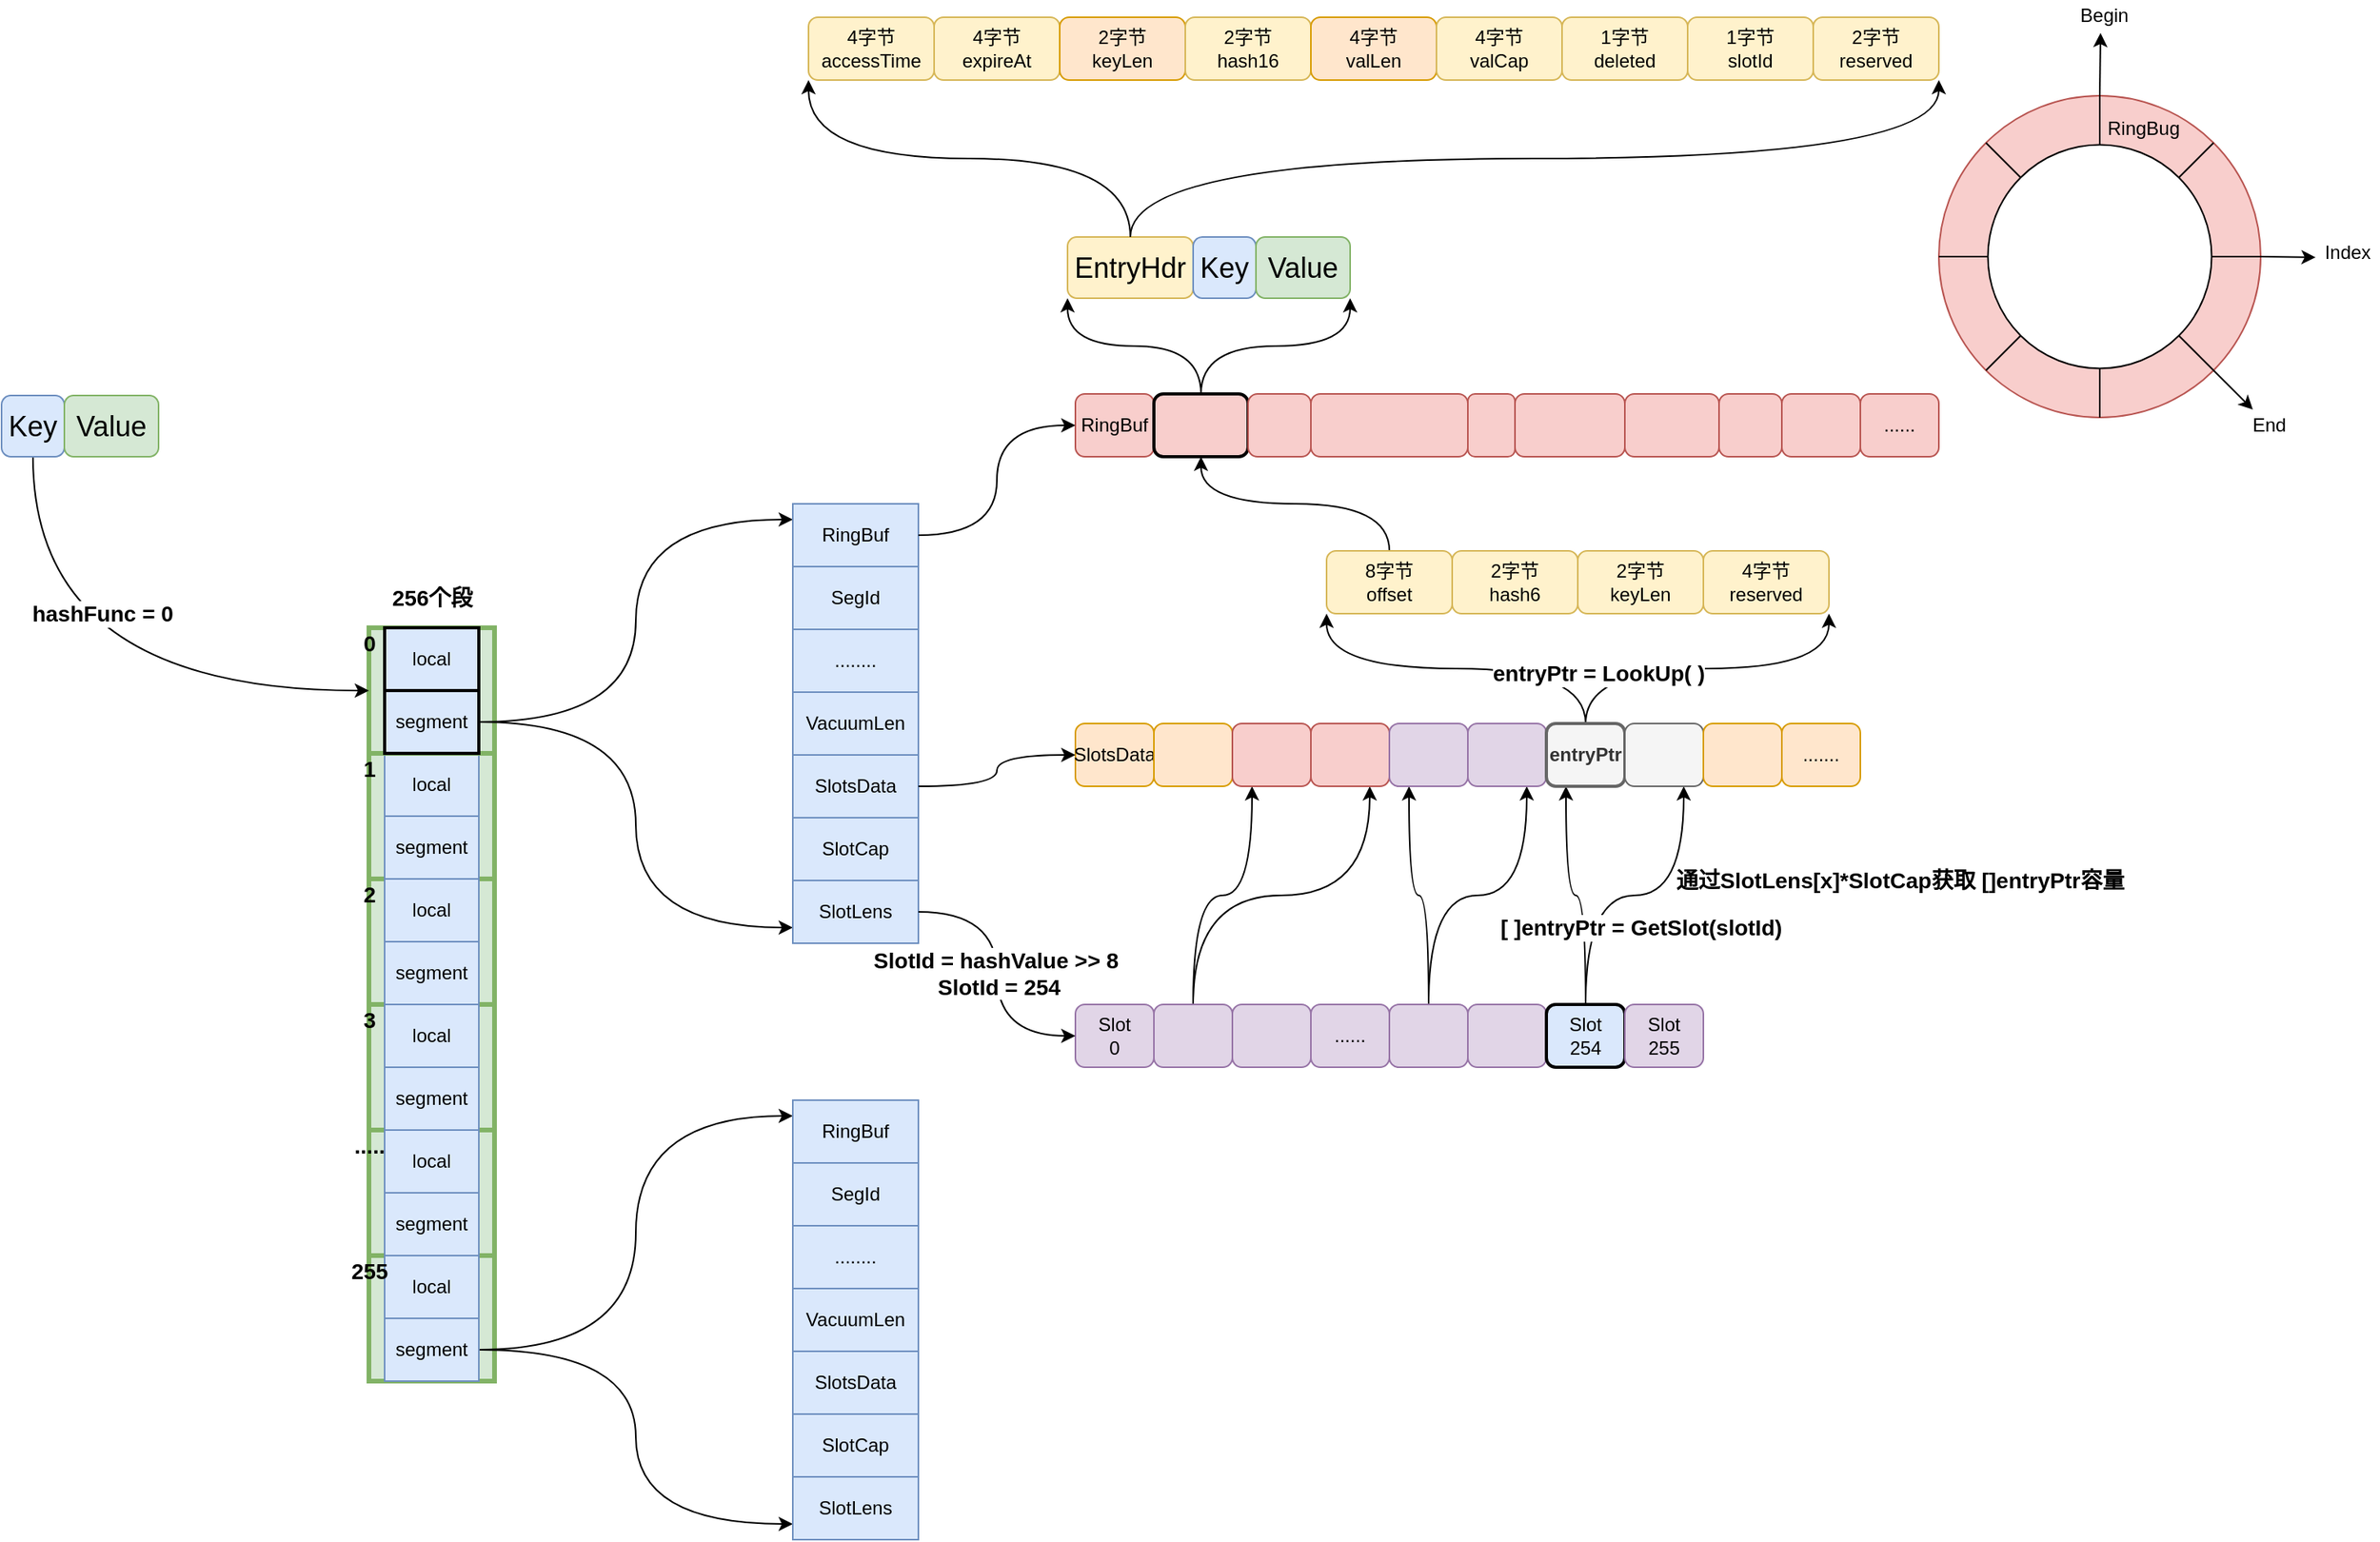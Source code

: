 <mxfile version="12.9.3" type="device" pages="2"><diagram id="f8zTZtIyy3X4nfBi4ISw" name="数据结构"><mxGraphModel dx="2193" dy="1419" grid="1" gridSize="10" guides="1" tooltips="1" connect="1" arrows="1" fold="1" page="1" pageScale="1" pageWidth="1169" pageHeight="827" math="0" shadow="0"><root><mxCell id="0"/><mxCell id="1" parent="0"/><mxCell id="u34AM6QhLp4OrTtiVjI_-28" value="" style="rounded=0;whiteSpace=wrap;html=1;fillColor=#d5e8d4;strokeColor=#82b366;strokeWidth=3;" parent="1" vertex="1"><mxGeometry x="-450" y="599" width="80" height="80" as="geometry"/></mxCell><mxCell id="u34AM6QhLp4OrTtiVjI_-27" value="" style="rounded=0;whiteSpace=wrap;html=1;fillColor=#d5e8d4;strokeColor=#82b366;strokeWidth=3;" parent="1" vertex="1"><mxGeometry x="-450" y="519" width="80" height="80" as="geometry"/></mxCell><mxCell id="u34AM6QhLp4OrTtiVjI_-26" value="" style="rounded=0;whiteSpace=wrap;html=1;fillColor=#d5e8d4;strokeColor=#82b366;strokeWidth=3;" parent="1" vertex="1"><mxGeometry x="-450" y="439" width="80" height="80" as="geometry"/></mxCell><mxCell id="u34AM6QhLp4OrTtiVjI_-25" value="" style="rounded=0;whiteSpace=wrap;html=1;fillColor=#d5e8d4;strokeColor=#82b366;strokeWidth=3;" parent="1" vertex="1"><mxGeometry x="-450" y="359" width="80" height="80" as="geometry"/></mxCell><mxCell id="u34AM6QhLp4OrTtiVjI_-24" value="" style="rounded=0;whiteSpace=wrap;html=1;fillColor=#d5e8d4;strokeColor=#82b366;strokeWidth=3;" parent="1" vertex="1"><mxGeometry x="-450" y="279" width="80" height="80" as="geometry"/></mxCell><mxCell id="u34AM6QhLp4OrTtiVjI_-10" value="&lt;span style=&quot;white-space: normal&quot;&gt;local&lt;/span&gt;" style="rounded=0;whiteSpace=wrap;html=1;fillColor=#dae8fc;strokeColor=#6c8ebf;" parent="1" vertex="1"><mxGeometry x="-440" y="279" width="60" height="40" as="geometry"/></mxCell><mxCell id="u34AM6QhLp4OrTtiVjI_-11" value="&lt;span style=&quot;white-space: normal&quot;&gt;segment&lt;/span&gt;" style="rounded=0;whiteSpace=wrap;html=1;fillColor=#dae8fc;strokeColor=#6c8ebf;" parent="1" vertex="1"><mxGeometry x="-440" y="319" width="60" height="40" as="geometry"/></mxCell><mxCell id="u34AM6QhLp4OrTtiVjI_-12" value="&lt;span style=&quot;white-space: normal&quot;&gt;local&lt;/span&gt;" style="rounded=0;whiteSpace=wrap;html=1;fillColor=#dae8fc;strokeColor=#6c8ebf;" parent="1" vertex="1"><mxGeometry x="-440" y="359" width="60" height="40" as="geometry"/></mxCell><mxCell id="u34AM6QhLp4OrTtiVjI_-13" value="&lt;span style=&quot;white-space: normal&quot;&gt;segment&lt;/span&gt;" style="rounded=0;whiteSpace=wrap;html=1;fillColor=#dae8fc;strokeColor=#6c8ebf;" parent="1" vertex="1"><mxGeometry x="-440" y="399" width="60" height="40" as="geometry"/></mxCell><mxCell id="u34AM6QhLp4OrTtiVjI_-14" value="&lt;span style=&quot;white-space: normal&quot;&gt;local&lt;/span&gt;" style="rounded=0;whiteSpace=wrap;html=1;fillColor=#dae8fc;strokeColor=#6c8ebf;" parent="1" vertex="1"><mxGeometry x="-440" y="439" width="60" height="40" as="geometry"/></mxCell><mxCell id="u34AM6QhLp4OrTtiVjI_-15" value="&lt;span style=&quot;white-space: normal&quot;&gt;segment&lt;/span&gt;" style="rounded=0;whiteSpace=wrap;html=1;fillColor=#dae8fc;strokeColor=#6c8ebf;" parent="1" vertex="1"><mxGeometry x="-440" y="479" width="60" height="40" as="geometry"/></mxCell><mxCell id="u34AM6QhLp4OrTtiVjI_-16" value="&lt;span style=&quot;white-space: normal&quot;&gt;local&lt;/span&gt;" style="rounded=0;whiteSpace=wrap;html=1;fillColor=#dae8fc;strokeColor=#6c8ebf;" parent="1" vertex="1"><mxGeometry x="-440" y="519" width="60" height="40" as="geometry"/></mxCell><mxCell id="u34AM6QhLp4OrTtiVjI_-17" value="&lt;span style=&quot;white-space: normal&quot;&gt;segment&lt;/span&gt;" style="rounded=0;whiteSpace=wrap;html=1;fillColor=#dae8fc;strokeColor=#6c8ebf;" parent="1" vertex="1"><mxGeometry x="-440" y="559" width="60" height="40" as="geometry"/></mxCell><mxCell id="u34AM6QhLp4OrTtiVjI_-18" value="&lt;span style=&quot;white-space: normal&quot;&gt;local&lt;/span&gt;" style="rounded=0;whiteSpace=wrap;html=1;fillColor=#dae8fc;strokeColor=#6c8ebf;" parent="1" vertex="1"><mxGeometry x="-440" y="599" width="60" height="40" as="geometry"/></mxCell><mxCell id="uv-lD_iKsGK-7HWPQhMW-9" style="edgeStyle=orthogonalEdgeStyle;rounded=0;orthogonalLoop=1;jettySize=auto;html=1;exitX=1;exitY=0.5;exitDx=0;exitDy=0;entryX=0;entryY=0.75;entryDx=0;entryDy=0;curved=1;" parent="1" source="u34AM6QhLp4OrTtiVjI_-19" target="uv-lD_iKsGK-7HWPQhMW-8" edge="1"><mxGeometry relative="1" as="geometry"/></mxCell><mxCell id="uv-lD_iKsGK-7HWPQhMW-10" style="edgeStyle=orthogonalEdgeStyle;curved=1;rounded=0;orthogonalLoop=1;jettySize=auto;html=1;exitX=1;exitY=0.5;exitDx=0;exitDy=0;entryX=0;entryY=0.25;entryDx=0;entryDy=0;" parent="1" source="u34AM6QhLp4OrTtiVjI_-19" target="uv-lD_iKsGK-7HWPQhMW-2" edge="1"><mxGeometry relative="1" as="geometry"/></mxCell><mxCell id="u34AM6QhLp4OrTtiVjI_-19" value="&lt;span style=&quot;white-space: normal&quot;&gt;segment&lt;/span&gt;" style="rounded=0;whiteSpace=wrap;html=1;fillColor=#dae8fc;strokeColor=#6c8ebf;" parent="1" vertex="1"><mxGeometry x="-440" y="639" width="60" height="40" as="geometry"/></mxCell><mxCell id="u34AM6QhLp4OrTtiVjI_-23" value="" style="rounded=0;whiteSpace=wrap;html=1;fillColor=#d5e8d4;strokeColor=#82b366;strokeWidth=3;" parent="1" vertex="1"><mxGeometry x="-450" y="199" width="80" height="80" as="geometry"/></mxCell><mxCell id="u34AM6QhLp4OrTtiVjI_-1" value="local" style="rounded=0;whiteSpace=wrap;html=1;fillColor=#dae8fc;strokeColor=#6c8ebf;" parent="1" vertex="1"><mxGeometry x="-440" y="199" width="60" height="40" as="geometry"/></mxCell><mxCell id="ZnzQp4jzLczkKK5bBupv-14" style="edgeStyle=orthogonalEdgeStyle;curved=1;rounded=0;orthogonalLoop=1;jettySize=auto;html=1;exitX=1;exitY=0.5;exitDx=0;exitDy=0;entryX=0;entryY=0.25;entryDx=0;entryDy=0;" parent="1" source="u34AM6QhLp4OrTtiVjI_-2" target="ZnzQp4jzLczkKK5bBupv-1" edge="1"><mxGeometry relative="1" as="geometry"/></mxCell><mxCell id="ZnzQp4jzLczkKK5bBupv-15" style="edgeStyle=orthogonalEdgeStyle;curved=1;rounded=0;orthogonalLoop=1;jettySize=auto;html=1;exitX=1;exitY=0.5;exitDx=0;exitDy=0;entryX=0;entryY=0.75;entryDx=0;entryDy=0;" parent="1" source="u34AM6QhLp4OrTtiVjI_-2" target="ZnzQp4jzLczkKK5bBupv-11" edge="1"><mxGeometry relative="1" as="geometry"/></mxCell><mxCell id="u34AM6QhLp4OrTtiVjI_-2" value="segment" style="rounded=0;whiteSpace=wrap;html=1;fillColor=#dae8fc;strokeColor=#6c8ebf;strokeWidth=2;" parent="1" vertex="1"><mxGeometry x="-440" y="239" width="60" height="40" as="geometry"/></mxCell><mxCell id="u34AM6QhLp4OrTtiVjI_-20" value="local" style="rounded=0;whiteSpace=wrap;html=1;fillColor=#dae8fc;strokeColor=#6c8ebf;" parent="1" vertex="1"><mxGeometry x="-440" y="199" width="60" height="40" as="geometry"/></mxCell><mxCell id="u34AM6QhLp4OrTtiVjI_-21" value="local" style="rounded=0;whiteSpace=wrap;html=1;fillColor=#dae8fc;strokeColor=#000000;strokeWidth=2;" parent="1" vertex="1"><mxGeometry x="-440" y="199" width="60" height="40" as="geometry"/></mxCell><mxCell id="jh3YEzD0YJPcb1TXvzSE-1" value="&lt;font style=&quot;font-size: 14px&quot;&gt;&lt;b&gt;256个段&lt;/b&gt;&lt;/font&gt;" style="text;html=1;align=center;verticalAlign=middle;resizable=0;points=[];autosize=1;" parent="1" vertex="1"><mxGeometry x="-445" y="170" width="70" height="20" as="geometry"/></mxCell><mxCell id="tIxck_MOBnbju_dARr8Y-5" value="" style="group" parent="1" vertex="1" connectable="0"><mxGeometry x="-5" y="-50" width="180" height="39" as="geometry"/></mxCell><mxCell id="tIxck_MOBnbju_dARr8Y-1" value="&lt;font style=&quot;font-size: 18px&quot;&gt;EntryHdr&lt;/font&gt;" style="rounded=1;whiteSpace=wrap;html=1;fillColor=#fff2cc;strokeColor=#d6b656;" parent="tIxck_MOBnbju_dARr8Y-5" vertex="1"><mxGeometry width="80" height="39" as="geometry"/></mxCell><mxCell id="tIxck_MOBnbju_dARr8Y-2" value="&lt;font style=&quot;font-size: 18px&quot;&gt;Key&lt;/font&gt;" style="rounded=1;whiteSpace=wrap;html=1;fillColor=#dae8fc;strokeColor=#6c8ebf;" parent="tIxck_MOBnbju_dARr8Y-5" vertex="1"><mxGeometry x="80" width="40" height="39" as="geometry"/></mxCell><mxCell id="tIxck_MOBnbju_dARr8Y-3" value="&lt;font style=&quot;font-size: 18px&quot;&gt;Value&lt;/font&gt;" style="rounded=1;whiteSpace=wrap;html=1;fillColor=#d5e8d4;strokeColor=#82b366;" parent="tIxck_MOBnbju_dARr8Y-5" vertex="1"><mxGeometry x="120" width="60" height="39" as="geometry"/></mxCell><mxCell id="tIxck_MOBnbju_dARr8Y-19" value="" style="group" parent="1" vertex="1" connectable="0"><mxGeometry y="50" width="410" height="40" as="geometry"/></mxCell><mxCell id="tIxck_MOBnbju_dARr8Y-6" value="RingBuf" style="rounded=1;whiteSpace=wrap;html=1;fillColor=#f8cecc;strokeColor=#b85450;" parent="tIxck_MOBnbju_dARr8Y-19" vertex="1"><mxGeometry width="50" height="40" as="geometry"/></mxCell><mxCell id="tIxck_MOBnbju_dARr8Y-12" value="&lt;span style=&quot;color: rgba(0 , 0 , 0 , 0) ; font-family: monospace ; font-size: 0px&quot;&gt;%3CmxGraphModel%3E%3Croot%3E%3CmxCell%20id%3D%220%22%2F%3E%3CmxCell%20id%3D%221%22%20parent%3D%220%22%2F%3E%3CmxCell%20id%3D%222%22%20value%3D%22%22%20style%3D%22rounded%3D1%3BwhiteSpace%3Dwrap%3Bhtml%3D1%3BfillColor%3D%23f8cecc%3BstrokeColor%3D%23b85450%3B%22%20vertex%3D%221%22%20parent%3D%221%22%3E%3CmxGeometry%20x%3D%2230%22%20y%3D%22180%22%20width%3D%2250%22%20height%3D%2240%22%20as%3D%22geometry%22%2F%3E%3C%2FmxCell%3E%3CmxCell%20id%3D%223%22%20value%3D%22%22%20style%3D%22rounded%3D1%3BwhiteSpace%3Dwrap%3Bhtml%3D1%3BfillColor%3D%23f8cecc%3BstrokeColor%3D%23b85450%3B%22%20vertex%3D%221%22%20parent%3D%221%22%3E%3CmxGeometry%20x%3D%2280%22%20y%3D%22180%22%20width%3D%2250%22%20height%3D%2240%22%20as%3D%22geometry%22%2F%3E%3C%2FmxCell%3E%3CmxCell%20id%3D%224%22%20value%3D%22%22%20style%3D%22rounded%3D1%3BwhiteSpace%3Dwrap%3Bhtml%3D1%3BfillColor%3D%23f8cecc%3BstrokeColor%3D%23b85450%3B%22%20vertex%3D%221%22%20parent%3D%221%22%3E%3CmxGeometry%20x%3D%22130%22%20y%3D%22180%22%20width%3D%2250%22%20height%3D%2240%22%20as%3D%22geometry%22%2F%3E%3C%2FmxCell%3E%3CmxCell%20id%3D%225%22%20value%3D%22%22%20style%3D%22rounded%3D1%3BwhiteSpace%3Dwrap%3Bhtml%3D1%3BfillColor%3D%23f8cecc%3BstrokeColor%3D%23b85450%3B%22%20vertex%3D%221%22%20parent%3D%221%22%3E%3CmxGeometry%20x%3D%22180%22%20y%3D%22180%22%20width%3D%2250%22%20height%3D%2240%22%20as%3D%22geometry%22%2F%3E%3C%2FmxCell%3E%3C%2Froot%3E%3C%2FmxGraphModel%3E&lt;/span&gt;&lt;span style=&quot;color: rgba(0 , 0 , 0 , 0) ; font-family: monospace ; font-size: 0px ; white-space: nowrap&quot;&gt;%3CmxGraphModel%3E%3Croot%3E%3CmxCell%20id%3D%220%22%2F%3E%3CmxCell%20id%3D%221%22%20parent%3D%220%22%2F%3E%3CmxCell%20id%3D%222%22%20value%3D%22%22%20style%3D%22rounded%3D1%3BwhiteSpace%3Dwrap%3Bhtml%3D1%3BfillColor%3D%23f8cecc%3BstrokeColor%3D%23b85450%3B%22%20vertex%3D%221%22%20parent%3D%221%22%3E%3CmxGeometry%20x%3D%2230%22%20y%3D%22180%22%20width%3D%2250%22%20height%3D%2240%22%20as%3D%22geometry%22%2F%3E%3C%2FmxCell%3E%3CmxCell%20id%3D%223%22%20value%3D%22%22%20style%3D%22rounded%3D1%3BwhiteSpace%3Dwrap%3Bhtml%3D1%3BfillColor%3D%23f8cecc%3BstrokeColor%3D%23b85450%3B%22%20vertex%3D%221%22%20parent%3D%221%22%3E%3CmxGeometry%20x%3D%2280%22%20y%3D%22180%22%20width%3D%2250%22%20height%3D%2240%22%20as%3D%22geometry%22%2F%3E%3C%2FmxCell%3E%3CmxCell%20id%3D%224%22%20value%3D%22%22%20style%3D%22rounded%3D1%3BwhiteSpace%3Dwrap%3Bhtml%3D1%3BfillColor%3D%23f8cecc%3BstrokeColor%3D%23b85450%3B%22%20vertex%3D%221%22%20parent%3D%221%22%3E%3CmxGeometry%20x%3D%22130%22%20y%3D%22180%22%20width%3D%2250%22%20height%3D%2240%22%20as%3D%22geometry%22%2F%3E%3C%2FmxCell%3E%3CmxCell%20id%3D%225%22%20value%3D%22%22%20style%3D%22rounded%3D1%3BwhiteSpace%3Dwrap%3Bhtml%3D1%3BfillColor%3D%23f8cecc%3BstrokeColor%3D%23b85450%3B%22%20vertex%3D%221%22%20parent%3D%221%22%3E%3CmxGeometry%20x%3D%22180%22%20y%3D%22180%22%20width%3D%2250%22%20height%3D%2240%22%20as%3D%22geometry%22%2F%3E%3C%2FmxCell%3E%3C%2Froot%3E%3C%2FmxGraphModel%3E&lt;/span&gt;" style="rounded=1;whiteSpace=wrap;html=1;fillColor=#f8cecc;strokeColor=#000000;strokeWidth=2;" parent="tIxck_MOBnbju_dARr8Y-19" vertex="1"><mxGeometry x="50" width="60" height="40" as="geometry"/></mxCell><mxCell id="tIxck_MOBnbju_dARr8Y-13" value="" style="rounded=1;whiteSpace=wrap;html=1;fillColor=#f8cecc;strokeColor=#b85450;" parent="tIxck_MOBnbju_dARr8Y-19" vertex="1"><mxGeometry x="110" width="40" height="40" as="geometry"/></mxCell><mxCell id="tIxck_MOBnbju_dARr8Y-14" value="" style="rounded=1;whiteSpace=wrap;html=1;fillColor=#f8cecc;strokeColor=#b85450;" parent="tIxck_MOBnbju_dARr8Y-19" vertex="1"><mxGeometry x="150" width="100" height="40" as="geometry"/></mxCell><mxCell id="tIxck_MOBnbju_dARr8Y-16" value="" style="rounded=1;whiteSpace=wrap;html=1;fillColor=#f8cecc;strokeColor=#b85450;" parent="tIxck_MOBnbju_dARr8Y-19" vertex="1"><mxGeometry x="250" width="30" height="40" as="geometry"/></mxCell><mxCell id="tIxck_MOBnbju_dARr8Y-17" value="" style="rounded=1;whiteSpace=wrap;html=1;fillColor=#f8cecc;strokeColor=#b85450;" parent="tIxck_MOBnbju_dARr8Y-19" vertex="1"><mxGeometry x="280" width="70" height="40" as="geometry"/></mxCell><mxCell id="tIxck_MOBnbju_dARr8Y-18" value="" style="rounded=1;whiteSpace=wrap;html=1;fillColor=#f8cecc;strokeColor=#b85450;" parent="tIxck_MOBnbju_dARr8Y-19" vertex="1"><mxGeometry x="350" width="60" height="40" as="geometry"/></mxCell><mxCell id="tIxck_MOBnbju_dARr8Y-20" style="edgeStyle=orthogonalEdgeStyle;rounded=0;orthogonalLoop=1;jettySize=auto;html=1;exitX=0.5;exitY=0;exitDx=0;exitDy=0;entryX=1;entryY=1;entryDx=0;entryDy=0;curved=1;" parent="1" source="tIxck_MOBnbju_dARr8Y-12" target="tIxck_MOBnbju_dARr8Y-3" edge="1"><mxGeometry relative="1" as="geometry"/></mxCell><mxCell id="tIxck_MOBnbju_dARr8Y-21" style="edgeStyle=orthogonalEdgeStyle;curved=1;rounded=0;orthogonalLoop=1;jettySize=auto;html=1;exitX=0.5;exitY=0;exitDx=0;exitDy=0;entryX=0;entryY=1;entryDx=0;entryDy=0;" parent="1" source="tIxck_MOBnbju_dARr8Y-12" target="tIxck_MOBnbju_dARr8Y-1" edge="1"><mxGeometry relative="1" as="geometry"/></mxCell><mxCell id="WcYiHUCx79Fzkae4EGVL-1" value="Slot&lt;br&gt;0" style="rounded=1;whiteSpace=wrap;html=1;fillColor=#e1d5e7;strokeColor=#9673a6;" parent="1" vertex="1"><mxGeometry y="439" width="50" height="40" as="geometry"/></mxCell><mxCell id="5V6A70rYB-QjBvib7SjM-4" style="edgeStyle=orthogonalEdgeStyle;rounded=0;orthogonalLoop=1;jettySize=auto;html=1;exitX=0.5;exitY=0;exitDx=0;exitDy=0;entryX=0.25;entryY=1;entryDx=0;entryDy=0;curved=1;" parent="1" source="WcYiHUCx79Fzkae4EGVL-2" target="5V6A70rYB-QjBvib7SjM-2" edge="1"><mxGeometry relative="1" as="geometry"/></mxCell><mxCell id="5V6A70rYB-QjBvib7SjM-7" style="edgeStyle=orthogonalEdgeStyle;curved=1;rounded=0;orthogonalLoop=1;jettySize=auto;html=1;exitX=0.5;exitY=0;exitDx=0;exitDy=0;entryX=0.75;entryY=1;entryDx=0;entryDy=0;" parent="1" source="WcYiHUCx79Fzkae4EGVL-2" target="HQF_mT3lYVFTMS3UvuOP-4" edge="1"><mxGeometry relative="1" as="geometry"/></mxCell><mxCell id="WcYiHUCx79Fzkae4EGVL-2" value="" style="rounded=1;whiteSpace=wrap;html=1;fillColor=#e1d5e7;strokeColor=#9673a6;" parent="1" vertex="1"><mxGeometry x="50" y="439" width="50" height="40" as="geometry"/></mxCell><mxCell id="WcYiHUCx79Fzkae4EGVL-3" value="" style="rounded=1;whiteSpace=wrap;html=1;fillColor=#e1d5e7;strokeColor=#9673a6;" parent="1" vertex="1"><mxGeometry x="100" y="439" width="50" height="40" as="geometry"/></mxCell><mxCell id="WcYiHUCx79Fzkae4EGVL-4" value="......" style="rounded=1;whiteSpace=wrap;html=1;fillColor=#e1d5e7;strokeColor=#9673a6;" parent="1" vertex="1"><mxGeometry x="150" y="439" width="50" height="40" as="geometry"/></mxCell><mxCell id="5V6A70rYB-QjBvib7SjM-8" style="edgeStyle=orthogonalEdgeStyle;curved=1;rounded=0;orthogonalLoop=1;jettySize=auto;html=1;exitX=0.5;exitY=0;exitDx=0;exitDy=0;entryX=0.25;entryY=1;entryDx=0;entryDy=0;" parent="1" source="WcYiHUCx79Fzkae4EGVL-5" target="HQF_mT3lYVFTMS3UvuOP-5" edge="1"><mxGeometry relative="1" as="geometry"/></mxCell><mxCell id="5V6A70rYB-QjBvib7SjM-9" style="edgeStyle=orthogonalEdgeStyle;curved=1;rounded=0;orthogonalLoop=1;jettySize=auto;html=1;exitX=0.5;exitY=0;exitDx=0;exitDy=0;entryX=0.75;entryY=1;entryDx=0;entryDy=0;" parent="1" source="WcYiHUCx79Fzkae4EGVL-5" target="HQF_mT3lYVFTMS3UvuOP-6" edge="1"><mxGeometry relative="1" as="geometry"/></mxCell><mxCell id="WcYiHUCx79Fzkae4EGVL-5" value="" style="rounded=1;whiteSpace=wrap;html=1;fillColor=#e1d5e7;strokeColor=#9673a6;" parent="1" vertex="1"><mxGeometry x="200" y="439" width="50" height="40" as="geometry"/></mxCell><mxCell id="WcYiHUCx79Fzkae4EGVL-6" value="" style="rounded=1;whiteSpace=wrap;html=1;fillColor=#e1d5e7;strokeColor=#9673a6;" parent="1" vertex="1"><mxGeometry x="250" y="439" width="50" height="40" as="geometry"/></mxCell><mxCell id="5V6A70rYB-QjBvib7SjM-10" style="edgeStyle=orthogonalEdgeStyle;curved=1;rounded=0;orthogonalLoop=1;jettySize=auto;html=1;exitX=0.5;exitY=0;exitDx=0;exitDy=0;entryX=0.25;entryY=1;entryDx=0;entryDy=0;" parent="1" source="WcYiHUCx79Fzkae4EGVL-7" target="HQF_mT3lYVFTMS3UvuOP-7" edge="1"><mxGeometry relative="1" as="geometry"/></mxCell><mxCell id="5V6A70rYB-QjBvib7SjM-11" style="edgeStyle=orthogonalEdgeStyle;curved=1;rounded=0;orthogonalLoop=1;jettySize=auto;html=1;exitX=0.5;exitY=0;exitDx=0;exitDy=0;entryX=0.75;entryY=1;entryDx=0;entryDy=0;" parent="1" source="WcYiHUCx79Fzkae4EGVL-7" target="HQF_mT3lYVFTMS3UvuOP-8" edge="1"><mxGeometry relative="1" as="geometry"/></mxCell><mxCell id="qFa-8R8VZIlhuf-bYjJc-19" value="&lt;b&gt;&lt;font style=&quot;font-size: 14px&quot;&gt;[ ]entryPtr =&amp;nbsp;&lt;/font&gt;&lt;/b&gt;&lt;b&gt;&lt;font style=&quot;font-size: 14px&quot;&gt;GetSlot(slotId)&lt;/font&gt;&lt;/b&gt;" style="text;html=1;align=center;verticalAlign=middle;resizable=0;points=[];labelBackgroundColor=#ffffff;" parent="5V6A70rYB-QjBvib7SjM-11" vertex="1" connectable="0"><mxGeometry x="-0.535" y="-2" relative="1" as="geometry"><mxPoint x="33" y="-2" as="offset"/></mxGeometry></mxCell><mxCell id="WcYiHUCx79Fzkae4EGVL-7" value="Slot&lt;br&gt;254" style="rounded=1;whiteSpace=wrap;html=1;fillColor=#dae8fc;strokeColor=#000000;strokeWidth=2;" parent="1" vertex="1"><mxGeometry x="300" y="439" width="50" height="40" as="geometry"/></mxCell><mxCell id="WcYiHUCx79Fzkae4EGVL-8" value="Slot&lt;br&gt;255" style="rounded=1;whiteSpace=wrap;html=1;fillColor=#e1d5e7;strokeColor=#9673a6;" parent="1" vertex="1"><mxGeometry x="350" y="439" width="50" height="40" as="geometry"/></mxCell><mxCell id="HQF_mT3lYVFTMS3UvuOP-1" value="SlotsData" style="rounded=1;whiteSpace=wrap;html=1;fillColor=#ffe6cc;strokeColor=#d79b00;" parent="1" vertex="1"><mxGeometry y="260" width="50" height="40" as="geometry"/></mxCell><mxCell id="HQF_mT3lYVFTMS3UvuOP-2" value="" style="rounded=1;whiteSpace=wrap;html=1;fillColor=#ffe6cc;strokeColor=#d79b00;" parent="1" vertex="1"><mxGeometry x="50" y="260" width="50" height="40" as="geometry"/></mxCell><mxCell id="HQF_mT3lYVFTMS3UvuOP-4" value="" style="rounded=1;whiteSpace=wrap;html=1;fillColor=#f8cecc;strokeColor=#b85450;" parent="1" vertex="1"><mxGeometry x="150" y="260" width="50" height="40" as="geometry"/></mxCell><mxCell id="HQF_mT3lYVFTMS3UvuOP-5" value="" style="rounded=1;whiteSpace=wrap;html=1;fillColor=#e1d5e7;strokeColor=#9673a6;" parent="1" vertex="1"><mxGeometry x="200" y="260" width="50" height="40" as="geometry"/></mxCell><mxCell id="HQF_mT3lYVFTMS3UvuOP-6" value="" style="rounded=1;whiteSpace=wrap;html=1;fillColor=#e1d5e7;strokeColor=#9673a6;" parent="1" vertex="1"><mxGeometry x="250" y="260" width="50" height="40" as="geometry"/></mxCell><mxCell id="5V6A70rYB-QjBvib7SjM-16" style="edgeStyle=orthogonalEdgeStyle;curved=1;rounded=0;orthogonalLoop=1;jettySize=auto;html=1;exitX=0.5;exitY=0;exitDx=0;exitDy=0;entryX=1;entryY=1;entryDx=0;entryDy=0;" parent="1" source="HQF_mT3lYVFTMS3UvuOP-7" target="5V6A70rYB-QjBvib7SjM-15" edge="1"><mxGeometry relative="1" as="geometry"/></mxCell><mxCell id="5V6A70rYB-QjBvib7SjM-17" style="edgeStyle=orthogonalEdgeStyle;curved=1;rounded=0;orthogonalLoop=1;jettySize=auto;html=1;exitX=0.5;exitY=0;exitDx=0;exitDy=0;entryX=0;entryY=1;entryDx=0;entryDy=0;" parent="1" source="HQF_mT3lYVFTMS3UvuOP-7" target="5V6A70rYB-QjBvib7SjM-12" edge="1"><mxGeometry relative="1" as="geometry"/></mxCell><mxCell id="HQF_mT3lYVFTMS3UvuOP-7" value="&lt;b&gt;entryPtr&lt;/b&gt;" style="rounded=1;whiteSpace=wrap;html=1;fillColor=#f5f5f5;strokeColor=#666666;fontColor=#333333;strokeWidth=2;" parent="1" vertex="1"><mxGeometry x="300" y="260" width="50" height="40" as="geometry"/></mxCell><mxCell id="HQF_mT3lYVFTMS3UvuOP-8" value="" style="rounded=1;whiteSpace=wrap;html=1;fillColor=#f5f5f5;strokeColor=#666666;fontColor=#333333;" parent="1" vertex="1"><mxGeometry x="350" y="260" width="50" height="40" as="geometry"/></mxCell><mxCell id="HQF_mT3lYVFTMS3UvuOP-9" value="" style="rounded=1;whiteSpace=wrap;html=1;fillColor=#ffe6cc;strokeColor=#d79b00;" parent="1" vertex="1"><mxGeometry x="400" y="260" width="50" height="40" as="geometry"/></mxCell><mxCell id="HQF_mT3lYVFTMS3UvuOP-10" value="......." style="rounded=1;whiteSpace=wrap;html=1;fillColor=#ffe6cc;strokeColor=#d79b00;" parent="1" vertex="1"><mxGeometry x="450" y="260" width="50" height="40" as="geometry"/></mxCell><mxCell id="JFfvHVcjmFUZ5Ef5ul6t-34" value="&lt;font style=&quot;font-size: 12px&quot;&gt;4字节&lt;br&gt;accessTime&lt;br&gt;&lt;/font&gt;" style="rounded=1;whiteSpace=wrap;html=1;fillColor=#fff2cc;strokeColor=#d6b656;" parent="1" vertex="1"><mxGeometry x="-170" y="-190" width="80" height="40" as="geometry"/></mxCell><mxCell id="T2T4ACLY1x1q2J74nxyk-2" value="&lt;font style=&quot;font-size: 12px&quot;&gt;4字节&lt;br&gt;expireAt&lt;br&gt;&lt;/font&gt;" style="rounded=1;whiteSpace=wrap;html=1;fillColor=#fff2cc;strokeColor=#d6b656;" parent="1" vertex="1"><mxGeometry x="-90" y="-190" width="80" height="40" as="geometry"/></mxCell><mxCell id="T2T4ACLY1x1q2J74nxyk-3" value="&lt;font style=&quot;font-size: 12px;&quot;&gt;&lt;span style=&quot;font-size: 12px;&quot;&gt;2字节&lt;/span&gt;&lt;br style=&quot;font-size: 12px;&quot;&gt;&lt;span style=&quot;font-size: 12px;&quot;&gt;keyLen&lt;/span&gt;&lt;br style=&quot;font-size: 12px;&quot;&gt;&lt;/font&gt;" style="rounded=1;whiteSpace=wrap;html=1;fillColor=#ffe6cc;strokeColor=#d79b00;fontSize=12;" parent="1" vertex="1"><mxGeometry x="-10" y="-190" width="80" height="40" as="geometry"/></mxCell><mxCell id="T2T4ACLY1x1q2J74nxyk-4" value="&lt;font style=&quot;font-size: 12px;&quot;&gt;&lt;span style=&quot;font-size: 12px;&quot;&gt;2字节&lt;/span&gt;&lt;br style=&quot;font-size: 12px;&quot;&gt;&lt;span style=&quot;font-size: 12px;&quot;&gt;hash16&lt;/span&gt;&lt;br style=&quot;font-size: 12px;&quot;&gt;&lt;/font&gt;" style="rounded=1;whiteSpace=wrap;html=1;fillColor=#fff2cc;strokeColor=#d6b656;fontSize=12;" parent="1" vertex="1"><mxGeometry x="70" y="-190" width="80" height="40" as="geometry"/></mxCell><mxCell id="T2T4ACLY1x1q2J74nxyk-5" value="&lt;font style=&quot;font-size: 12px;&quot;&gt;&lt;span style=&quot;font-size: 12px;&quot;&gt;4字节&lt;/span&gt;&lt;br style=&quot;font-size: 12px;&quot;&gt;&lt;span style=&quot;font-size: 12px;&quot;&gt;valLen&lt;/span&gt;&lt;br style=&quot;font-size: 12px;&quot;&gt;&lt;/font&gt;" style="rounded=1;whiteSpace=wrap;html=1;fillColor=#ffe6cc;strokeColor=#d79b00;fontSize=12;" parent="1" vertex="1"><mxGeometry x="150" y="-190" width="80" height="40" as="geometry"/></mxCell><mxCell id="T2T4ACLY1x1q2J74nxyk-6" value="&lt;font style=&quot;font-size: 12px;&quot;&gt;&lt;span style=&quot;font-size: 12px;&quot;&gt;4字节&lt;/span&gt;&lt;br style=&quot;font-size: 12px;&quot;&gt;&lt;span style=&quot;font-size: 12px;&quot;&gt;valCap&lt;/span&gt;&lt;br style=&quot;font-size: 12px;&quot;&gt;&lt;/font&gt;" style="rounded=1;whiteSpace=wrap;html=1;fillColor=#fff2cc;strokeColor=#d6b656;fontSize=12;" parent="1" vertex="1"><mxGeometry x="230" y="-190" width="80" height="40" as="geometry"/></mxCell><mxCell id="T2T4ACLY1x1q2J74nxyk-7" value="&lt;font style=&quot;font-size: 12px;&quot;&gt;&lt;span style=&quot;font-size: 12px;&quot;&gt;1字节&lt;/span&gt;&lt;br style=&quot;font-size: 12px;&quot;&gt;&lt;span style=&quot;font-size: 12px;&quot;&gt;deleted&lt;/span&gt;&lt;br style=&quot;font-size: 12px;&quot;&gt;&lt;/font&gt;" style="rounded=1;whiteSpace=wrap;html=1;fillColor=#fff2cc;strokeColor=#d6b656;fontSize=12;" parent="1" vertex="1"><mxGeometry x="310" y="-190" width="80" height="40" as="geometry"/></mxCell><mxCell id="T2T4ACLY1x1q2J74nxyk-8" value="&lt;font style=&quot;font-size: 12px;&quot;&gt;&lt;span style=&quot;font-size: 12px;&quot;&gt;1字节&lt;/span&gt;&lt;br style=&quot;font-size: 12px;&quot;&gt;&lt;span style=&quot;font-size: 12px;&quot;&gt;slotId&lt;/span&gt;&lt;br style=&quot;font-size: 12px;&quot;&gt;&lt;/font&gt;" style="rounded=1;whiteSpace=wrap;html=1;fillColor=#fff2cc;strokeColor=#d6b656;fontSize=12;" parent="1" vertex="1"><mxGeometry x="390" y="-190" width="80" height="40" as="geometry"/></mxCell><mxCell id="T2T4ACLY1x1q2J74nxyk-9" value="&lt;font style=&quot;font-size: 12px;&quot;&gt;&lt;span style=&quot;font-size: 12px;&quot;&gt;2字节&lt;/span&gt;&lt;br style=&quot;font-size: 12px;&quot;&gt;&lt;span style=&quot;font-size: 12px;&quot;&gt;reserved&lt;/span&gt;&lt;br style=&quot;font-size: 12px;&quot;&gt;&lt;/font&gt;" style="rounded=1;whiteSpace=wrap;html=1;fillColor=#fff2cc;strokeColor=#d6b656;fontSize=12;" parent="1" vertex="1"><mxGeometry x="470" y="-190" width="80" height="40" as="geometry"/></mxCell><mxCell id="T2T4ACLY1x1q2J74nxyk-10" style="edgeStyle=orthogonalEdgeStyle;curved=1;rounded=0;orthogonalLoop=1;jettySize=auto;html=1;exitX=0.5;exitY=0;exitDx=0;exitDy=0;entryX=1;entryY=1;entryDx=0;entryDy=0;fontSize=12;" parent="1" source="tIxck_MOBnbju_dARr8Y-1" target="T2T4ACLY1x1q2J74nxyk-9" edge="1"><mxGeometry relative="1" as="geometry"/></mxCell><mxCell id="T2T4ACLY1x1q2J74nxyk-11" style="edgeStyle=orthogonalEdgeStyle;curved=1;rounded=0;orthogonalLoop=1;jettySize=auto;html=1;exitX=0.5;exitY=0;exitDx=0;exitDy=0;entryX=0;entryY=1;entryDx=0;entryDy=0;fontSize=12;" parent="1" source="tIxck_MOBnbju_dARr8Y-1" target="JFfvHVcjmFUZ5Ef5ul6t-34" edge="1"><mxGeometry relative="1" as="geometry"/></mxCell><mxCell id="ZnzQp4jzLczkKK5bBupv-12" value="" style="group" parent="1" vertex="1" connectable="0"><mxGeometry x="-180" y="120" width="80" height="280" as="geometry"/></mxCell><mxCell id="ZnzQp4jzLczkKK5bBupv-1" value="&lt;span style=&quot;white-space: normal&quot;&gt;RingBuf&lt;/span&gt;" style="rounded=0;whiteSpace=wrap;html=1;fillColor=#dae8fc;strokeColor=#6c8ebf;" parent="ZnzQp4jzLczkKK5bBupv-12" vertex="1"><mxGeometry width="80" height="40" as="geometry"/></mxCell><mxCell id="ZnzQp4jzLczkKK5bBupv-2" value="&lt;span style=&quot;white-space: normal&quot;&gt;SegId&lt;/span&gt;" style="rounded=0;whiteSpace=wrap;html=1;fillColor=#dae8fc;strokeColor=#6c8ebf;" parent="ZnzQp4jzLczkKK5bBupv-12" vertex="1"><mxGeometry y="40" width="80" height="40" as="geometry"/></mxCell><mxCell id="ZnzQp4jzLczkKK5bBupv-7" value="........" style="rounded=0;whiteSpace=wrap;html=1;fillColor=#dae8fc;strokeColor=#6c8ebf;" parent="ZnzQp4jzLczkKK5bBupv-12" vertex="1"><mxGeometry y="80" width="80" height="40" as="geometry"/></mxCell><mxCell id="ZnzQp4jzLczkKK5bBupv-8" value="&lt;span style=&quot;white-space: normal&quot;&gt;VacuumLen&lt;/span&gt;" style="rounded=0;whiteSpace=wrap;html=1;fillColor=#dae8fc;strokeColor=#6c8ebf;" parent="ZnzQp4jzLczkKK5bBupv-12" vertex="1"><mxGeometry y="120" width="80" height="40" as="geometry"/></mxCell><mxCell id="ZnzQp4jzLczkKK5bBupv-9" value="&lt;span&gt;SlotsData&lt;/span&gt;" style="rounded=0;whiteSpace=wrap;html=1;fillColor=#dae8fc;strokeColor=#6c8ebf;" parent="ZnzQp4jzLczkKK5bBupv-12" vertex="1"><mxGeometry y="160" width="80" height="40" as="geometry"/></mxCell><mxCell id="ZnzQp4jzLczkKK5bBupv-10" value="&lt;span style=&quot;white-space: normal&quot;&gt;SlotCap&lt;/span&gt;" style="rounded=0;whiteSpace=wrap;html=1;fillColor=#dae8fc;strokeColor=#6c8ebf;" parent="ZnzQp4jzLczkKK5bBupv-12" vertex="1"><mxGeometry y="200" width="80" height="40" as="geometry"/></mxCell><mxCell id="ZnzQp4jzLczkKK5bBupv-11" value="SlotLens&lt;span&gt;&lt;br&gt;&lt;/span&gt;" style="rounded=0;whiteSpace=wrap;html=1;fillColor=#dae8fc;strokeColor=#6c8ebf;" parent="ZnzQp4jzLczkKK5bBupv-12" vertex="1"><mxGeometry y="240" width="80" height="40" as="geometry"/></mxCell><mxCell id="ZnzQp4jzLczkKK5bBupv-17" style="edgeStyle=orthogonalEdgeStyle;curved=1;rounded=0;orthogonalLoop=1;jettySize=auto;html=1;exitX=1;exitY=0.5;exitDx=0;exitDy=0;entryX=0;entryY=0.5;entryDx=0;entryDy=0;" parent="1" source="ZnzQp4jzLczkKK5bBupv-11" target="WcYiHUCx79Fzkae4EGVL-1" edge="1"><mxGeometry relative="1" as="geometry"/></mxCell><mxCell id="qFa-8R8VZIlhuf-bYjJc-10" value="&lt;b&gt;&lt;font style=&quot;font-size: 14px&quot;&gt;SlotId = hashValue &amp;gt;&amp;gt; 8&amp;nbsp;&lt;br&gt;SlotId = 254&lt;br&gt;&lt;/font&gt;&lt;/b&gt;" style="text;html=1;align=center;verticalAlign=middle;resizable=0;points=[];labelBackgroundColor=#ffffff;" parent="ZnzQp4jzLczkKK5bBupv-17" vertex="1" connectable="0"><mxGeometry x="-0.448" y="-23" relative="1" as="geometry"><mxPoint x="1" y="16" as="offset"/></mxGeometry></mxCell><mxCell id="ZnzQp4jzLczkKK5bBupv-18" style="edgeStyle=orthogonalEdgeStyle;curved=1;rounded=0;orthogonalLoop=1;jettySize=auto;html=1;exitX=1;exitY=0.5;exitDx=0;exitDy=0;entryX=0;entryY=0.5;entryDx=0;entryDy=0;" parent="1" source="ZnzQp4jzLczkKK5bBupv-9" target="HQF_mT3lYVFTMS3UvuOP-1" edge="1"><mxGeometry relative="1" as="geometry"/></mxCell><mxCell id="ZnzQp4jzLczkKK5bBupv-19" value="" style="rounded=1;whiteSpace=wrap;html=1;fillColor=#f8cecc;strokeColor=#b85450;" parent="1" vertex="1"><mxGeometry x="410" y="50" width="40" height="40" as="geometry"/></mxCell><mxCell id="ZnzQp4jzLczkKK5bBupv-20" value="" style="rounded=1;whiteSpace=wrap;html=1;fillColor=#f8cecc;strokeColor=#b85450;" parent="1" vertex="1"><mxGeometry x="450" y="50" width="50" height="40" as="geometry"/></mxCell><mxCell id="ZnzQp4jzLczkKK5bBupv-21" value="&lt;span&gt;......&lt;/span&gt;" style="rounded=1;whiteSpace=wrap;html=1;fillColor=#f8cecc;strokeColor=#b85450;" parent="1" vertex="1"><mxGeometry x="500" y="50" width="50" height="40" as="geometry"/></mxCell><mxCell id="5V6A70rYB-QjBvib7SjM-2" value="" style="rounded=1;whiteSpace=wrap;html=1;fillColor=#f8cecc;strokeColor=#b85450;" parent="1" vertex="1"><mxGeometry x="100" y="260" width="50" height="40" as="geometry"/></mxCell><mxCell id="5V6A70rYB-QjBvib7SjM-20" style="edgeStyle=orthogonalEdgeStyle;curved=1;rounded=0;orthogonalLoop=1;jettySize=auto;html=1;exitX=0.5;exitY=0;exitDx=0;exitDy=0;entryX=0.5;entryY=1;entryDx=0;entryDy=0;" parent="1" source="5V6A70rYB-QjBvib7SjM-12" target="tIxck_MOBnbju_dARr8Y-12" edge="1"><mxGeometry relative="1" as="geometry"/></mxCell><mxCell id="5V6A70rYB-QjBvib7SjM-12" value="&lt;font style=&quot;font-size: 12px&quot;&gt;8字节&lt;br&gt;offset&lt;br&gt;&lt;/font&gt;" style="rounded=1;whiteSpace=wrap;html=1;fillColor=#fff2cc;strokeColor=#d6b656;" parent="1" vertex="1"><mxGeometry x="160" y="150" width="80" height="40" as="geometry"/></mxCell><mxCell id="5V6A70rYB-QjBvib7SjM-13" value="&lt;font style=&quot;font-size: 12px&quot;&gt;2字节&lt;br&gt;hash6&lt;br&gt;&lt;/font&gt;" style="rounded=1;whiteSpace=wrap;html=1;fillColor=#fff2cc;strokeColor=#d6b656;" parent="1" vertex="1"><mxGeometry x="240" y="150" width="80" height="40" as="geometry"/></mxCell><mxCell id="5V6A70rYB-QjBvib7SjM-14" value="&lt;font style=&quot;font-size: 12px;&quot;&gt;&lt;span style=&quot;font-size: 12px;&quot;&gt;2字节&lt;/span&gt;&lt;br style=&quot;font-size: 12px;&quot;&gt;&lt;span style=&quot;font-size: 12px;&quot;&gt;keyLen&lt;/span&gt;&lt;br style=&quot;font-size: 12px;&quot;&gt;&lt;/font&gt;" style="rounded=1;whiteSpace=wrap;html=1;fillColor=#fff2cc;strokeColor=#d6b656;fontSize=12;" parent="1" vertex="1"><mxGeometry x="320" y="150" width="80" height="40" as="geometry"/></mxCell><mxCell id="5V6A70rYB-QjBvib7SjM-15" value="&lt;font style=&quot;font-size: 12px&quot;&gt;&lt;span style=&quot;font-size: 12px&quot;&gt;4字节&lt;/span&gt;&lt;br style=&quot;font-size: 12px&quot;&gt;reserved&lt;br style=&quot;font-size: 12px&quot;&gt;&lt;/font&gt;" style="rounded=1;whiteSpace=wrap;html=1;fillColor=#fff2cc;strokeColor=#d6b656;fontSize=12;" parent="1" vertex="1"><mxGeometry x="400" y="150" width="80" height="40" as="geometry"/></mxCell><mxCell id="5V6A70rYB-QjBvib7SjM-18" style="edgeStyle=orthogonalEdgeStyle;curved=1;rounded=0;orthogonalLoop=1;jettySize=auto;html=1;exitX=1;exitY=0.5;exitDx=0;exitDy=0;entryX=0;entryY=0.5;entryDx=0;entryDy=0;" parent="1" source="ZnzQp4jzLczkKK5bBupv-1" target="tIxck_MOBnbju_dARr8Y-6" edge="1"><mxGeometry relative="1" as="geometry"/></mxCell><mxCell id="5V6A70rYB-QjBvib7SjM-42" value="" style="group" parent="1" vertex="1" connectable="0"><mxGeometry x="550" y="-140" width="205" height="205" as="geometry"/></mxCell><mxCell id="5V6A70rYB-QjBvib7SjM-31" value="" style="ellipse;whiteSpace=wrap;html=1;aspect=fixed;fillColor=#f8cecc;strokeColor=#b85450;" parent="5V6A70rYB-QjBvib7SjM-42" vertex="1"><mxGeometry width="205" height="205" as="geometry"/></mxCell><mxCell id="5V6A70rYB-QjBvib7SjM-33" style="edgeStyle=none;rounded=0;orthogonalLoop=1;jettySize=auto;html=1;exitX=0.5;exitY=0;exitDx=0;exitDy=0;entryX=0.5;entryY=0;entryDx=0;entryDy=0;endArrow=none;endFill=0;" parent="5V6A70rYB-QjBvib7SjM-42" source="5V6A70rYB-QjBvib7SjM-32" target="5V6A70rYB-QjBvib7SjM-31" edge="1"><mxGeometry relative="1" as="geometry"/></mxCell><mxCell id="5V6A70rYB-QjBvib7SjM-35" style="edgeStyle=none;rounded=0;orthogonalLoop=1;jettySize=auto;html=1;exitX=1;exitY=0;exitDx=0;exitDy=0;entryX=1;entryY=0;entryDx=0;entryDy=0;endArrow=none;endFill=0;" parent="5V6A70rYB-QjBvib7SjM-42" source="5V6A70rYB-QjBvib7SjM-32" target="5V6A70rYB-QjBvib7SjM-31" edge="1"><mxGeometry relative="1" as="geometry"/></mxCell><mxCell id="5V6A70rYB-QjBvib7SjM-36" style="edgeStyle=none;rounded=0;orthogonalLoop=1;jettySize=auto;html=1;exitX=1;exitY=0.5;exitDx=0;exitDy=0;entryX=1;entryY=0.5;entryDx=0;entryDy=0;endArrow=none;endFill=0;" parent="5V6A70rYB-QjBvib7SjM-42" source="5V6A70rYB-QjBvib7SjM-32" target="5V6A70rYB-QjBvib7SjM-31" edge="1"><mxGeometry relative="1" as="geometry"/></mxCell><mxCell id="5V6A70rYB-QjBvib7SjM-37" style="edgeStyle=none;rounded=0;orthogonalLoop=1;jettySize=auto;html=1;exitX=1;exitY=1;exitDx=0;exitDy=0;entryX=1;entryY=1;entryDx=0;entryDy=0;endArrow=none;endFill=0;" parent="5V6A70rYB-QjBvib7SjM-42" source="5V6A70rYB-QjBvib7SjM-32" target="5V6A70rYB-QjBvib7SjM-31" edge="1"><mxGeometry relative="1" as="geometry"/></mxCell><mxCell id="5V6A70rYB-QjBvib7SjM-38" style="edgeStyle=none;rounded=0;orthogonalLoop=1;jettySize=auto;html=1;exitX=0.5;exitY=1;exitDx=0;exitDy=0;entryX=0.5;entryY=1;entryDx=0;entryDy=0;endArrow=none;endFill=0;" parent="5V6A70rYB-QjBvib7SjM-42" source="5V6A70rYB-QjBvib7SjM-32" target="5V6A70rYB-QjBvib7SjM-31" edge="1"><mxGeometry relative="1" as="geometry"/></mxCell><mxCell id="5V6A70rYB-QjBvib7SjM-39" style="edgeStyle=none;rounded=0;orthogonalLoop=1;jettySize=auto;html=1;exitX=0;exitY=1;exitDx=0;exitDy=0;entryX=0;entryY=1;entryDx=0;entryDy=0;endArrow=none;endFill=0;" parent="5V6A70rYB-QjBvib7SjM-42" source="5V6A70rYB-QjBvib7SjM-32" target="5V6A70rYB-QjBvib7SjM-31" edge="1"><mxGeometry relative="1" as="geometry"/></mxCell><mxCell id="5V6A70rYB-QjBvib7SjM-40" style="edgeStyle=none;rounded=0;orthogonalLoop=1;jettySize=auto;html=1;exitX=0;exitY=0.5;exitDx=0;exitDy=0;endArrow=none;endFill=0;" parent="5V6A70rYB-QjBvib7SjM-42" source="5V6A70rYB-QjBvib7SjM-32" target="5V6A70rYB-QjBvib7SjM-31" edge="1"><mxGeometry relative="1" as="geometry"/></mxCell><mxCell id="5V6A70rYB-QjBvib7SjM-41" style="edgeStyle=none;rounded=0;orthogonalLoop=1;jettySize=auto;html=1;exitX=0;exitY=0;exitDx=0;exitDy=0;entryX=0;entryY=0;entryDx=0;entryDy=0;endArrow=none;endFill=0;" parent="5V6A70rYB-QjBvib7SjM-42" source="5V6A70rYB-QjBvib7SjM-32" target="5V6A70rYB-QjBvib7SjM-31" edge="1"><mxGeometry relative="1" as="geometry"/></mxCell><mxCell id="5V6A70rYB-QjBvib7SjM-32" value="" style="ellipse;whiteSpace=wrap;html=1;aspect=fixed;" parent="5V6A70rYB-QjBvib7SjM-42" vertex="1"><mxGeometry x="31.25" y="31.25" width="142.5" height="142.5" as="geometry"/></mxCell><mxCell id="5V6A70rYB-QjBvib7SjM-51" value="RingBug" style="text;html=1;align=center;verticalAlign=middle;resizable=0;points=[];autosize=1;" parent="5V6A70rYB-QjBvib7SjM-42" vertex="1"><mxGeometry x="100" y="11.25" width="60" height="20" as="geometry"/></mxCell><mxCell id="5V6A70rYB-QjBvib7SjM-43" style="edgeStyle=none;rounded=0;orthogonalLoop=1;jettySize=auto;html=1;exitX=0.5;exitY=0;exitDx=0;exitDy=0;endArrow=classic;endFill=1;" parent="1" source="5V6A70rYB-QjBvib7SjM-31" edge="1"><mxGeometry relative="1" as="geometry"><mxPoint x="653" y="-180" as="targetPoint"/></mxGeometry></mxCell><mxCell id="5V6A70rYB-QjBvib7SjM-44" value="Begin" style="text;html=1;align=center;verticalAlign=middle;resizable=0;points=[];autosize=1;" parent="1" vertex="1"><mxGeometry x="630" y="-201" width="50" height="20" as="geometry"/></mxCell><mxCell id="5V6A70rYB-QjBvib7SjM-45" style="edgeStyle=none;rounded=0;orthogonalLoop=1;jettySize=auto;html=1;exitX=1;exitY=1;exitDx=0;exitDy=0;endArrow=classic;endFill=1;" parent="1" source="5V6A70rYB-QjBvib7SjM-31" edge="1"><mxGeometry relative="1" as="geometry"><mxPoint x="750" y="60" as="targetPoint"/></mxGeometry></mxCell><mxCell id="5V6A70rYB-QjBvib7SjM-46" value="End" style="text;html=1;align=center;verticalAlign=middle;resizable=0;points=[];autosize=1;" parent="1" vertex="1"><mxGeometry x="740" y="60" width="40" height="20" as="geometry"/></mxCell><mxCell id="5V6A70rYB-QjBvib7SjM-47" style="edgeStyle=none;rounded=0;orthogonalLoop=1;jettySize=auto;html=1;exitX=1;exitY=0.5;exitDx=0;exitDy=0;endArrow=classic;endFill=1;" parent="1" source="5V6A70rYB-QjBvib7SjM-31" edge="1"><mxGeometry relative="1" as="geometry"><mxPoint x="790" y="-37" as="targetPoint"/></mxGeometry></mxCell><mxCell id="5V6A70rYB-QjBvib7SjM-48" value="Index" style="text;html=1;align=center;verticalAlign=middle;resizable=0;points=[];autosize=1;" parent="1" vertex="1"><mxGeometry x="790" y="-50" width="40" height="20" as="geometry"/></mxCell><mxCell id="qFa-8R8VZIlhuf-bYjJc-4" style="edgeStyle=orthogonalEdgeStyle;rounded=0;orthogonalLoop=1;jettySize=auto;html=1;exitX=0.5;exitY=1;exitDx=0;exitDy=0;entryX=0;entryY=0.5;entryDx=0;entryDy=0;curved=1;" parent="1" source="qFa-8R8VZIlhuf-bYjJc-1" target="u34AM6QhLp4OrTtiVjI_-23" edge="1"><mxGeometry relative="1" as="geometry"/></mxCell><mxCell id="qFa-8R8VZIlhuf-bYjJc-5" value="&lt;font style=&quot;font-size: 14px&quot;&gt;&lt;b&gt;hashFunc = 0&lt;/b&gt;&lt;/font&gt;" style="text;html=1;align=center;verticalAlign=middle;resizable=0;points=[];labelBackgroundColor=#ffffff;" parent="qFa-8R8VZIlhuf-bYjJc-4" vertex="1" connectable="0"><mxGeometry x="-0.426" y="45" relative="1" as="geometry"><mxPoint x="-1" y="-4" as="offset"/></mxGeometry></mxCell><mxCell id="qFa-8R8VZIlhuf-bYjJc-1" value="&lt;font style=&quot;font-size: 18px&quot;&gt;Key&lt;/font&gt;" style="rounded=1;whiteSpace=wrap;html=1;fillColor=#dae8fc;strokeColor=#6c8ebf;" parent="1" vertex="1"><mxGeometry x="-684" y="51" width="40" height="39" as="geometry"/></mxCell><mxCell id="qFa-8R8VZIlhuf-bYjJc-2" value="&lt;font style=&quot;font-size: 18px&quot;&gt;Value&lt;/font&gt;" style="rounded=1;whiteSpace=wrap;html=1;fillColor=#d5e8d4;strokeColor=#82b366;" parent="1" vertex="1"><mxGeometry x="-644" y="51" width="60" height="39" as="geometry"/></mxCell><mxCell id="qFa-8R8VZIlhuf-bYjJc-13" value="&lt;b&gt;&lt;font style=&quot;font-size: 14px&quot;&gt;0&lt;/font&gt;&lt;/b&gt;" style="text;html=1;align=center;verticalAlign=middle;resizable=0;points=[];autosize=1;" parent="1" vertex="1"><mxGeometry x="-460" y="199" width="20" height="20" as="geometry"/></mxCell><mxCell id="qFa-8R8VZIlhuf-bYjJc-14" value="&lt;b&gt;&lt;font style=&quot;font-size: 14px&quot;&gt;1&lt;/font&gt;&lt;/b&gt;" style="text;html=1;align=center;verticalAlign=middle;resizable=0;points=[];autosize=1;" parent="1" vertex="1"><mxGeometry x="-460" y="279" width="20" height="20" as="geometry"/></mxCell><mxCell id="qFa-8R8VZIlhuf-bYjJc-15" value="&lt;b&gt;&lt;font style=&quot;font-size: 14px&quot;&gt;2&lt;/font&gt;&lt;/b&gt;" style="text;html=1;align=center;verticalAlign=middle;resizable=0;points=[];autosize=1;" parent="1" vertex="1"><mxGeometry x="-460" y="359" width="20" height="20" as="geometry"/></mxCell><mxCell id="qFa-8R8VZIlhuf-bYjJc-16" value="&lt;b&gt;&lt;font style=&quot;font-size: 14px&quot;&gt;3&lt;/font&gt;&lt;/b&gt;" style="text;html=1;align=center;verticalAlign=middle;resizable=0;points=[];autosize=1;" parent="1" vertex="1"><mxGeometry x="-460" y="439" width="20" height="20" as="geometry"/></mxCell><mxCell id="qFa-8R8VZIlhuf-bYjJc-17" value="&lt;b&gt;&lt;font style=&quot;font-size: 14px&quot;&gt;.....&lt;/font&gt;&lt;/b&gt;" style="text;html=1;align=center;verticalAlign=middle;resizable=0;points=[];autosize=1;" parent="1" vertex="1"><mxGeometry x="-465" y="519" width="30" height="20" as="geometry"/></mxCell><mxCell id="qFa-8R8VZIlhuf-bYjJc-18" value="&lt;b&gt;&lt;font style=&quot;font-size: 14px&quot;&gt;255&lt;/font&gt;&lt;/b&gt;" style="text;html=1;align=center;verticalAlign=middle;resizable=0;points=[];autosize=1;" parent="1" vertex="1"><mxGeometry x="-470" y="599" width="40" height="20" as="geometry"/></mxCell><mxCell id="qFa-8R8VZIlhuf-bYjJc-20" value="&lt;b&gt;&lt;font style=&quot;font-size: 14px&quot;&gt;entryPtr = L&lt;/font&gt;&lt;/b&gt;&lt;b&gt;&lt;font style=&quot;font-size: 14px&quot;&gt;ookUp( )&lt;/font&gt;&lt;/b&gt;" style="text;html=1;align=center;verticalAlign=middle;resizable=0;points=[];labelBackgroundColor=#ffffff;" parent="1" vertex="1" connectable="0"><mxGeometry x="300" y="230" as="geometry"><mxPoint x="33" y="-2" as="offset"/></mxGeometry></mxCell><mxCell id="uv-lD_iKsGK-7HWPQhMW-1" value="" style="group" parent="1" vertex="1" connectable="0"><mxGeometry x="-180" y="500" width="80" height="280" as="geometry"/></mxCell><mxCell id="uv-lD_iKsGK-7HWPQhMW-2" value="&lt;span style=&quot;white-space: normal&quot;&gt;RingBuf&lt;/span&gt;" style="rounded=0;whiteSpace=wrap;html=1;fillColor=#dae8fc;strokeColor=#6c8ebf;" parent="uv-lD_iKsGK-7HWPQhMW-1" vertex="1"><mxGeometry width="80" height="40" as="geometry"/></mxCell><mxCell id="uv-lD_iKsGK-7HWPQhMW-3" value="&lt;span style=&quot;white-space: normal&quot;&gt;SegId&lt;/span&gt;" style="rounded=0;whiteSpace=wrap;html=1;fillColor=#dae8fc;strokeColor=#6c8ebf;" parent="uv-lD_iKsGK-7HWPQhMW-1" vertex="1"><mxGeometry y="40" width="80" height="40" as="geometry"/></mxCell><mxCell id="uv-lD_iKsGK-7HWPQhMW-4" value="........" style="rounded=0;whiteSpace=wrap;html=1;fillColor=#dae8fc;strokeColor=#6c8ebf;" parent="uv-lD_iKsGK-7HWPQhMW-1" vertex="1"><mxGeometry y="80" width="80" height="40" as="geometry"/></mxCell><mxCell id="uv-lD_iKsGK-7HWPQhMW-5" value="&lt;span style=&quot;white-space: normal&quot;&gt;VacuumLen&lt;/span&gt;" style="rounded=0;whiteSpace=wrap;html=1;fillColor=#dae8fc;strokeColor=#6c8ebf;" parent="uv-lD_iKsGK-7HWPQhMW-1" vertex="1"><mxGeometry y="120" width="80" height="40" as="geometry"/></mxCell><mxCell id="uv-lD_iKsGK-7HWPQhMW-6" value="&lt;span&gt;SlotsData&lt;/span&gt;" style="rounded=0;whiteSpace=wrap;html=1;fillColor=#dae8fc;strokeColor=#6c8ebf;" parent="uv-lD_iKsGK-7HWPQhMW-1" vertex="1"><mxGeometry y="160" width="80" height="40" as="geometry"/></mxCell><mxCell id="uv-lD_iKsGK-7HWPQhMW-7" value="&lt;span style=&quot;white-space: normal&quot;&gt;SlotCap&lt;/span&gt;" style="rounded=0;whiteSpace=wrap;html=1;fillColor=#dae8fc;strokeColor=#6c8ebf;" parent="uv-lD_iKsGK-7HWPQhMW-1" vertex="1"><mxGeometry y="200" width="80" height="40" as="geometry"/></mxCell><mxCell id="uv-lD_iKsGK-7HWPQhMW-8" value="SlotLens&lt;span&gt;&lt;br&gt;&lt;/span&gt;" style="rounded=0;whiteSpace=wrap;html=1;fillColor=#dae8fc;strokeColor=#6c8ebf;" parent="uv-lD_iKsGK-7HWPQhMW-1" vertex="1"><mxGeometry y="240" width="80" height="40" as="geometry"/></mxCell><mxCell id="KKjfoe9DadZWtah7OUye-1" value="segment" style="rounded=0;whiteSpace=wrap;html=1;fillColor=#dae8fc;strokeColor=#000000;strokeWidth=2;" parent="1" vertex="1"><mxGeometry x="-440" y="239" width="60" height="40" as="geometry"/></mxCell><mxCell id="vNryNfPBoPyQO83mul5d-1" value="&lt;b&gt;&lt;font style=&quot;font-size: 14px&quot;&gt;通过SlotLens[x]*SlotCap获取 []entryPtr容量&lt;/font&gt;&lt;/b&gt;" style="text;html=1;align=center;verticalAlign=middle;resizable=0;points=[];autosize=1;" vertex="1" parent="1"><mxGeometry x="375" y="350" width="300" height="20" as="geometry"/></mxCell></root></mxGraphModel></diagram><diagram id="9WtlYQ4fCYjDfoRHWJjW" name="Set"><mxGraphModel dx="4324" dy="5273" grid="1" gridSize="10" guides="1" tooltips="1" connect="1" arrows="1" fold="1" page="1" pageScale="1" pageWidth="3300" pageHeight="4681" math="0" shadow="0"><root><mxCell id="nyNMguNOGAfQMduaGaGt-0"/><mxCell id="nyNMguNOGAfQMduaGaGt-1" parent="nyNMguNOGAfQMduaGaGt-0"/><mxCell id="_FO5ipVfsr9S3oUv-mM9-0" value="" style="rounded=0;whiteSpace=wrap;html=1;fillColor=#d5e8d4;strokeColor=#82b366;strokeWidth=3;" parent="nyNMguNOGAfQMduaGaGt-1" vertex="1"><mxGeometry x="-1746" y="-630" width="80" height="80" as="geometry"/></mxCell><mxCell id="_FO5ipVfsr9S3oUv-mM9-1" value="" style="rounded=0;whiteSpace=wrap;html=1;fillColor=#d5e8d4;strokeColor=#82b366;strokeWidth=3;" parent="nyNMguNOGAfQMduaGaGt-1" vertex="1"><mxGeometry x="-1746" y="-710" width="80" height="80" as="geometry"/></mxCell><mxCell id="_FO5ipVfsr9S3oUv-mM9-2" value="" style="rounded=0;whiteSpace=wrap;html=1;fillColor=#d5e8d4;strokeColor=#82b366;strokeWidth=3;" parent="nyNMguNOGAfQMduaGaGt-1" vertex="1"><mxGeometry x="-1746" y="-790" width="80" height="80" as="geometry"/></mxCell><mxCell id="_FO5ipVfsr9S3oUv-mM9-3" value="" style="rounded=0;whiteSpace=wrap;html=1;fillColor=#d5e8d4;strokeColor=#82b366;strokeWidth=3;" parent="nyNMguNOGAfQMduaGaGt-1" vertex="1"><mxGeometry x="-1746" y="-870" width="80" height="80" as="geometry"/></mxCell><mxCell id="_FO5ipVfsr9S3oUv-mM9-4" value="" style="rounded=0;whiteSpace=wrap;html=1;fillColor=#d5e8d4;strokeColor=#82b366;strokeWidth=3;" parent="nyNMguNOGAfQMduaGaGt-1" vertex="1"><mxGeometry x="-1746" y="-950" width="80" height="80" as="geometry"/></mxCell><mxCell id="_FO5ipVfsr9S3oUv-mM9-5" value="&lt;span style=&quot;white-space: normal&quot;&gt;local&lt;/span&gt;" style="rounded=0;whiteSpace=wrap;html=1;fillColor=#dae8fc;strokeColor=#6c8ebf;" parent="nyNMguNOGAfQMduaGaGt-1" vertex="1"><mxGeometry x="-1736" y="-950" width="60" height="40" as="geometry"/></mxCell><mxCell id="_FO5ipVfsr9S3oUv-mM9-6" value="&lt;span style=&quot;white-space: normal&quot;&gt;segment&lt;/span&gt;" style="rounded=0;whiteSpace=wrap;html=1;fillColor=#dae8fc;strokeColor=#6c8ebf;" parent="nyNMguNOGAfQMduaGaGt-1" vertex="1"><mxGeometry x="-1736" y="-910" width="60" height="40" as="geometry"/></mxCell><mxCell id="_FO5ipVfsr9S3oUv-mM9-7" value="&lt;span style=&quot;white-space: normal&quot;&gt;local&lt;/span&gt;" style="rounded=0;whiteSpace=wrap;html=1;fillColor=#dae8fc;strokeColor=#6c8ebf;" parent="nyNMguNOGAfQMduaGaGt-1" vertex="1"><mxGeometry x="-1736" y="-870" width="60" height="40" as="geometry"/></mxCell><mxCell id="_FO5ipVfsr9S3oUv-mM9-8" value="&lt;span style=&quot;white-space: normal&quot;&gt;segment&lt;/span&gt;" style="rounded=0;whiteSpace=wrap;html=1;fillColor=#dae8fc;strokeColor=#6c8ebf;" parent="nyNMguNOGAfQMduaGaGt-1" vertex="1"><mxGeometry x="-1736" y="-830" width="60" height="40" as="geometry"/></mxCell><mxCell id="_FO5ipVfsr9S3oUv-mM9-9" value="&lt;span style=&quot;white-space: normal&quot;&gt;local&lt;/span&gt;" style="rounded=0;whiteSpace=wrap;html=1;fillColor=#dae8fc;strokeColor=#6c8ebf;" parent="nyNMguNOGAfQMduaGaGt-1" vertex="1"><mxGeometry x="-1736" y="-790" width="60" height="40" as="geometry"/></mxCell><mxCell id="_FO5ipVfsr9S3oUv-mM9-10" value="&lt;span style=&quot;white-space: normal&quot;&gt;segment&lt;/span&gt;" style="rounded=0;whiteSpace=wrap;html=1;fillColor=#dae8fc;strokeColor=#6c8ebf;" parent="nyNMguNOGAfQMduaGaGt-1" vertex="1"><mxGeometry x="-1736" y="-750" width="60" height="40" as="geometry"/></mxCell><mxCell id="_FO5ipVfsr9S3oUv-mM9-11" value="&lt;span style=&quot;white-space: normal&quot;&gt;local&lt;/span&gt;" style="rounded=0;whiteSpace=wrap;html=1;fillColor=#dae8fc;strokeColor=#6c8ebf;" parent="nyNMguNOGAfQMduaGaGt-1" vertex="1"><mxGeometry x="-1736" y="-710" width="60" height="40" as="geometry"/></mxCell><mxCell id="_FO5ipVfsr9S3oUv-mM9-12" value="&lt;span style=&quot;white-space: normal&quot;&gt;segment&lt;/span&gt;" style="rounded=0;whiteSpace=wrap;html=1;fillColor=#dae8fc;strokeColor=#6c8ebf;" parent="nyNMguNOGAfQMduaGaGt-1" vertex="1"><mxGeometry x="-1736" y="-670" width="60" height="40" as="geometry"/></mxCell><mxCell id="_FO5ipVfsr9S3oUv-mM9-13" value="&lt;span style=&quot;white-space: normal&quot;&gt;local&lt;/span&gt;" style="rounded=0;whiteSpace=wrap;html=1;fillColor=#dae8fc;strokeColor=#6c8ebf;" parent="nyNMguNOGAfQMduaGaGt-1" vertex="1"><mxGeometry x="-1736" y="-630" width="60" height="40" as="geometry"/></mxCell><mxCell id="_FO5ipVfsr9S3oUv-mM9-14" style="edgeStyle=orthogonalEdgeStyle;rounded=0;orthogonalLoop=1;jettySize=auto;html=1;exitX=1;exitY=0.5;exitDx=0;exitDy=0;entryX=0;entryY=0.75;entryDx=0;entryDy=0;curved=1;" parent="nyNMguNOGAfQMduaGaGt-1" source="_FO5ipVfsr9S3oUv-mM9-16" target="_FO5ipVfsr9S3oUv-mM9-133" edge="1"><mxGeometry relative="1" as="geometry"/></mxCell><mxCell id="_FO5ipVfsr9S3oUv-mM9-15" style="edgeStyle=orthogonalEdgeStyle;curved=1;rounded=0;orthogonalLoop=1;jettySize=auto;html=1;exitX=1;exitY=0.5;exitDx=0;exitDy=0;entryX=0;entryY=0.25;entryDx=0;entryDy=0;" parent="nyNMguNOGAfQMduaGaGt-1" source="_FO5ipVfsr9S3oUv-mM9-16" target="_FO5ipVfsr9S3oUv-mM9-127" edge="1"><mxGeometry relative="1" as="geometry"/></mxCell><mxCell id="_FO5ipVfsr9S3oUv-mM9-16" value="&lt;span style=&quot;white-space: normal&quot;&gt;segment&lt;/span&gt;" style="rounded=0;whiteSpace=wrap;html=1;fillColor=#dae8fc;strokeColor=#6c8ebf;" parent="nyNMguNOGAfQMduaGaGt-1" vertex="1"><mxGeometry x="-1736" y="-590" width="60" height="40" as="geometry"/></mxCell><mxCell id="_FO5ipVfsr9S3oUv-mM9-17" value="" style="rounded=0;whiteSpace=wrap;html=1;fillColor=#d5e8d4;strokeColor=#82b366;strokeWidth=3;" parent="nyNMguNOGAfQMduaGaGt-1" vertex="1"><mxGeometry x="-1746" y="-1030" width="80" height="80" as="geometry"/></mxCell><mxCell id="_FO5ipVfsr9S3oUv-mM9-18" value="local" style="rounded=0;whiteSpace=wrap;html=1;fillColor=#dae8fc;strokeColor=#6c8ebf;" parent="nyNMguNOGAfQMduaGaGt-1" vertex="1"><mxGeometry x="-1736" y="-1030" width="60" height="40" as="geometry"/></mxCell><mxCell id="_FO5ipVfsr9S3oUv-mM9-19" style="edgeStyle=orthogonalEdgeStyle;curved=1;rounded=0;orthogonalLoop=1;jettySize=auto;html=1;exitX=1;exitY=0.5;exitDx=0;exitDy=0;entryX=0;entryY=0.25;entryDx=0;entryDy=0;" parent="nyNMguNOGAfQMduaGaGt-1" source="_FO5ipVfsr9S3oUv-mM9-21" target="_FO5ipVfsr9S3oUv-mM9-77" edge="1"><mxGeometry relative="1" as="geometry"/></mxCell><mxCell id="_FO5ipVfsr9S3oUv-mM9-20" style="edgeStyle=orthogonalEdgeStyle;curved=1;rounded=0;orthogonalLoop=1;jettySize=auto;html=1;exitX=1;exitY=0.5;exitDx=0;exitDy=0;entryX=0;entryY=0.75;entryDx=0;entryDy=0;" parent="nyNMguNOGAfQMduaGaGt-1" source="_FO5ipVfsr9S3oUv-mM9-21" target="_FO5ipVfsr9S3oUv-mM9-83" edge="1"><mxGeometry relative="1" as="geometry"/></mxCell><mxCell id="_FO5ipVfsr9S3oUv-mM9-21" value="segment" style="rounded=0;whiteSpace=wrap;html=1;fillColor=#dae8fc;strokeColor=#6c8ebf;strokeWidth=2;" parent="nyNMguNOGAfQMduaGaGt-1" vertex="1"><mxGeometry x="-1736" y="-990" width="60" height="40" as="geometry"/></mxCell><mxCell id="_FO5ipVfsr9S3oUv-mM9-22" value="local" style="rounded=0;whiteSpace=wrap;html=1;fillColor=#dae8fc;strokeColor=#6c8ebf;" parent="nyNMguNOGAfQMduaGaGt-1" vertex="1"><mxGeometry x="-1736" y="-1030" width="60" height="40" as="geometry"/></mxCell><mxCell id="_FO5ipVfsr9S3oUv-mM9-23" value="local" style="rounded=0;whiteSpace=wrap;html=1;fillColor=#dae8fc;strokeColor=#000000;strokeWidth=2;" parent="nyNMguNOGAfQMduaGaGt-1" vertex="1"><mxGeometry x="-1736" y="-1030" width="60" height="40" as="geometry"/></mxCell><mxCell id="_FO5ipVfsr9S3oUv-mM9-24" value="&lt;font style=&quot;font-size: 14px&quot;&gt;&lt;b&gt;256个段&lt;/b&gt;&lt;/font&gt;" style="text;html=1;align=center;verticalAlign=middle;resizable=0;points=[];autosize=1;" parent="nyNMguNOGAfQMduaGaGt-1" vertex="1"><mxGeometry x="-1741" y="-1059" width="70" height="20" as="geometry"/></mxCell><mxCell id="_FO5ipVfsr9S3oUv-mM9-25" value="" style="group" parent="nyNMguNOGAfQMduaGaGt-1" vertex="1" connectable="0"><mxGeometry x="-1255" y="-1279" width="180" height="39" as="geometry"/></mxCell><mxCell id="_FO5ipVfsr9S3oUv-mM9-26" value="&lt;font style=&quot;font-size: 18px&quot;&gt;EntryHdr&lt;/font&gt;" style="rounded=1;whiteSpace=wrap;html=1;fillColor=#fff2cc;strokeColor=#d6b656;" parent="_FO5ipVfsr9S3oUv-mM9-25" vertex="1"><mxGeometry width="80" height="39" as="geometry"/></mxCell><mxCell id="_FO5ipVfsr9S3oUv-mM9-27" value="&lt;font style=&quot;font-size: 18px&quot;&gt;Key&lt;/font&gt;" style="rounded=1;whiteSpace=wrap;html=1;fillColor=#dae8fc;strokeColor=#6c8ebf;" parent="_FO5ipVfsr9S3oUv-mM9-25" vertex="1"><mxGeometry x="80" width="40" height="39" as="geometry"/></mxCell><mxCell id="_FO5ipVfsr9S3oUv-mM9-28" value="&lt;font style=&quot;font-size: 18px&quot;&gt;Value&lt;/font&gt;" style="rounded=1;whiteSpace=wrap;html=1;fillColor=#d5e8d4;strokeColor=#82b366;" parent="_FO5ipVfsr9S3oUv-mM9-25" vertex="1"><mxGeometry x="120" width="60" height="39" as="geometry"/></mxCell><mxCell id="_FO5ipVfsr9S3oUv-mM9-29" value="" style="group" parent="nyNMguNOGAfQMduaGaGt-1" vertex="1" connectable="0"><mxGeometry x="-1230" y="-1179" width="410" height="40" as="geometry"/></mxCell><mxCell id="_FO5ipVfsr9S3oUv-mM9-30" value="RingBuf" style="rounded=1;whiteSpace=wrap;html=1;fillColor=#f8cecc;strokeColor=#b85450;" parent="_FO5ipVfsr9S3oUv-mM9-29" vertex="1"><mxGeometry width="50" height="40" as="geometry"/></mxCell><mxCell id="_FO5ipVfsr9S3oUv-mM9-31" value="&lt;span style=&quot;color: rgba(0 , 0 , 0 , 0) ; font-family: monospace ; font-size: 0px&quot;&gt;%3CmxGraphModel%3E%3Croot%3E%3CmxCell%20id%3D%220%22%2F%3E%3CmxCell%20id%3D%221%22%20parent%3D%220%22%2F%3E%3CmxCell%20id%3D%222%22%20value%3D%22%22%20style%3D%22rounded%3D1%3BwhiteSpace%3Dwrap%3Bhtml%3D1%3BfillColor%3D%23f8cecc%3BstrokeColor%3D%23b85450%3B%22%20vertex%3D%221%22%20parent%3D%221%22%3E%3CmxGeometry%20x%3D%2230%22%20y%3D%22180%22%20width%3D%2250%22%20height%3D%2240%22%20as%3D%22geometry%22%2F%3E%3C%2FmxCell%3E%3CmxCell%20id%3D%223%22%20value%3D%22%22%20style%3D%22rounded%3D1%3BwhiteSpace%3Dwrap%3Bhtml%3D1%3BfillColor%3D%23f8cecc%3BstrokeColor%3D%23b85450%3B%22%20vertex%3D%221%22%20parent%3D%221%22%3E%3CmxGeometry%20x%3D%2280%22%20y%3D%22180%22%20width%3D%2250%22%20height%3D%2240%22%20as%3D%22geometry%22%2F%3E%3C%2FmxCell%3E%3CmxCell%20id%3D%224%22%20value%3D%22%22%20style%3D%22rounded%3D1%3BwhiteSpace%3Dwrap%3Bhtml%3D1%3BfillColor%3D%23f8cecc%3BstrokeColor%3D%23b85450%3B%22%20vertex%3D%221%22%20parent%3D%221%22%3E%3CmxGeometry%20x%3D%22130%22%20y%3D%22180%22%20width%3D%2250%22%20height%3D%2240%22%20as%3D%22geometry%22%2F%3E%3C%2FmxCell%3E%3CmxCell%20id%3D%225%22%20value%3D%22%22%20style%3D%22rounded%3D1%3BwhiteSpace%3Dwrap%3Bhtml%3D1%3BfillColor%3D%23f8cecc%3BstrokeColor%3D%23b85450%3B%22%20vertex%3D%221%22%20parent%3D%221%22%3E%3CmxGeometry%20x%3D%22180%22%20y%3D%22180%22%20width%3D%2250%22%20height%3D%2240%22%20as%3D%22geometry%22%2F%3E%3C%2FmxCell%3E%3C%2Froot%3E%3C%2FmxGraphModel%3E&lt;/span&gt;&lt;span style=&quot;color: rgba(0 , 0 , 0 , 0) ; font-family: monospace ; font-size: 0px ; white-space: nowrap&quot;&gt;%3CmxGraphModel%3E%3Croot%3E%3CmxCell%20id%3D%220%22%2F%3E%3CmxCell%20id%3D%221%22%20parent%3D%220%22%2F%3E%3CmxCell%20id%3D%222%22%20value%3D%22%22%20style%3D%22rounded%3D1%3BwhiteSpace%3Dwrap%3Bhtml%3D1%3BfillColor%3D%23f8cecc%3BstrokeColor%3D%23b85450%3B%22%20vertex%3D%221%22%20parent%3D%221%22%3E%3CmxGeometry%20x%3D%2230%22%20y%3D%22180%22%20width%3D%2250%22%20height%3D%2240%22%20as%3D%22geometry%22%2F%3E%3C%2FmxCell%3E%3CmxCell%20id%3D%223%22%20value%3D%22%22%20style%3D%22rounded%3D1%3BwhiteSpace%3Dwrap%3Bhtml%3D1%3BfillColor%3D%23f8cecc%3BstrokeColor%3D%23b85450%3B%22%20vertex%3D%221%22%20parent%3D%221%22%3E%3CmxGeometry%20x%3D%2280%22%20y%3D%22180%22%20width%3D%2250%22%20height%3D%2240%22%20as%3D%22geometry%22%2F%3E%3C%2FmxCell%3E%3CmxCell%20id%3D%224%22%20value%3D%22%22%20style%3D%22rounded%3D1%3BwhiteSpace%3Dwrap%3Bhtml%3D1%3BfillColor%3D%23f8cecc%3BstrokeColor%3D%23b85450%3B%22%20vertex%3D%221%22%20parent%3D%221%22%3E%3CmxGeometry%20x%3D%22130%22%20y%3D%22180%22%20width%3D%2250%22%20height%3D%2240%22%20as%3D%22geometry%22%2F%3E%3C%2FmxCell%3E%3CmxCell%20id%3D%225%22%20value%3D%22%22%20style%3D%22rounded%3D1%3BwhiteSpace%3Dwrap%3Bhtml%3D1%3BfillColor%3D%23f8cecc%3BstrokeColor%3D%23b85450%3B%22%20vertex%3D%221%22%20parent%3D%221%22%3E%3CmxGeometry%20x%3D%22180%22%20y%3D%22180%22%20width%3D%2250%22%20height%3D%2240%22%20as%3D%22geometry%22%2F%3E%3C%2FmxCell%3E%3C%2Froot%3E%3C%2FmxGraphModel%3E&lt;/span&gt;" style="rounded=1;whiteSpace=wrap;html=1;fillColor=#f8cecc;strokeColor=#000000;strokeWidth=2;" parent="_FO5ipVfsr9S3oUv-mM9-29" vertex="1"><mxGeometry x="50" width="60" height="40" as="geometry"/></mxCell><mxCell id="_FO5ipVfsr9S3oUv-mM9-32" value="" style="rounded=1;whiteSpace=wrap;html=1;fillColor=#f8cecc;strokeColor=#b85450;" parent="_FO5ipVfsr9S3oUv-mM9-29" vertex="1"><mxGeometry x="110" width="40" height="40" as="geometry"/></mxCell><mxCell id="_FO5ipVfsr9S3oUv-mM9-33" value="" style="rounded=1;whiteSpace=wrap;html=1;fillColor=#f8cecc;strokeColor=#b85450;" parent="_FO5ipVfsr9S3oUv-mM9-29" vertex="1"><mxGeometry x="150" width="100" height="40" as="geometry"/></mxCell><mxCell id="_FO5ipVfsr9S3oUv-mM9-34" value="" style="rounded=1;whiteSpace=wrap;html=1;fillColor=#f8cecc;strokeColor=#b85450;" parent="_FO5ipVfsr9S3oUv-mM9-29" vertex="1"><mxGeometry x="250" width="30" height="40" as="geometry"/></mxCell><mxCell id="_FO5ipVfsr9S3oUv-mM9-35" value="" style="rounded=1;whiteSpace=wrap;html=1;fillColor=#f8cecc;strokeColor=#b85450;" parent="_FO5ipVfsr9S3oUv-mM9-29" vertex="1"><mxGeometry x="280" width="70" height="40" as="geometry"/></mxCell><mxCell id="_FO5ipVfsr9S3oUv-mM9-36" value="" style="rounded=1;whiteSpace=wrap;html=1;fillColor=#f8cecc;strokeColor=#b85450;" parent="_FO5ipVfsr9S3oUv-mM9-29" vertex="1"><mxGeometry x="350" width="60" height="40" as="geometry"/></mxCell><mxCell id="_FO5ipVfsr9S3oUv-mM9-37" style="edgeStyle=orthogonalEdgeStyle;rounded=0;orthogonalLoop=1;jettySize=auto;html=1;exitX=0.5;exitY=0;exitDx=0;exitDy=0;entryX=1;entryY=1;entryDx=0;entryDy=0;curved=1;" parent="nyNMguNOGAfQMduaGaGt-1" source="_FO5ipVfsr9S3oUv-mM9-31" target="_FO5ipVfsr9S3oUv-mM9-28" edge="1"><mxGeometry relative="1" as="geometry"/></mxCell><mxCell id="_FO5ipVfsr9S3oUv-mM9-38" style="edgeStyle=orthogonalEdgeStyle;curved=1;rounded=0;orthogonalLoop=1;jettySize=auto;html=1;exitX=0.5;exitY=0;exitDx=0;exitDy=0;entryX=0;entryY=1;entryDx=0;entryDy=0;" parent="nyNMguNOGAfQMduaGaGt-1" source="_FO5ipVfsr9S3oUv-mM9-31" target="_FO5ipVfsr9S3oUv-mM9-26" edge="1"><mxGeometry relative="1" as="geometry"/></mxCell><mxCell id="_FO5ipVfsr9S3oUv-mM9-39" value="Slot&lt;br&gt;0" style="rounded=1;whiteSpace=wrap;html=1;fillColor=#e1d5e7;strokeColor=#9673a6;" parent="nyNMguNOGAfQMduaGaGt-1" vertex="1"><mxGeometry x="-1230" y="-790" width="50" height="40" as="geometry"/></mxCell><mxCell id="_FO5ipVfsr9S3oUv-mM9-40" style="edgeStyle=orthogonalEdgeStyle;rounded=0;orthogonalLoop=1;jettySize=auto;html=1;exitX=0.5;exitY=0;exitDx=0;exitDy=0;entryX=0.25;entryY=1;entryDx=0;entryDy=0;curved=1;" parent="nyNMguNOGAfQMduaGaGt-1" source="_FO5ipVfsr9S3oUv-mM9-42" target="_FO5ipVfsr9S3oUv-mM9-90" edge="1"><mxGeometry relative="1" as="geometry"/></mxCell><mxCell id="_FO5ipVfsr9S3oUv-mM9-41" style="edgeStyle=orthogonalEdgeStyle;curved=1;rounded=0;orthogonalLoop=1;jettySize=auto;html=1;exitX=0.5;exitY=0;exitDx=0;exitDy=0;entryX=0.75;entryY=1;entryDx=0;entryDy=0;" parent="nyNMguNOGAfQMduaGaGt-1" source="_FO5ipVfsr9S3oUv-mM9-42" target="_FO5ipVfsr9S3oUv-mM9-56" edge="1"><mxGeometry relative="1" as="geometry"/></mxCell><mxCell id="_FO5ipVfsr9S3oUv-mM9-42" value="" style="rounded=1;whiteSpace=wrap;html=1;fillColor=#e1d5e7;strokeColor=#9673a6;" parent="nyNMguNOGAfQMduaGaGt-1" vertex="1"><mxGeometry x="-1180" y="-790" width="50" height="40" as="geometry"/></mxCell><mxCell id="_FO5ipVfsr9S3oUv-mM9-43" value="" style="rounded=1;whiteSpace=wrap;html=1;fillColor=#e1d5e7;strokeColor=#9673a6;" parent="nyNMguNOGAfQMduaGaGt-1" vertex="1"><mxGeometry x="-1130" y="-790" width="50" height="40" as="geometry"/></mxCell><mxCell id="_FO5ipVfsr9S3oUv-mM9-44" value="......" style="rounded=1;whiteSpace=wrap;html=1;fillColor=#e1d5e7;strokeColor=#9673a6;" parent="nyNMguNOGAfQMduaGaGt-1" vertex="1"><mxGeometry x="-1080" y="-790" width="50" height="40" as="geometry"/></mxCell><mxCell id="_FO5ipVfsr9S3oUv-mM9-45" style="edgeStyle=orthogonalEdgeStyle;curved=1;rounded=0;orthogonalLoop=1;jettySize=auto;html=1;exitX=0.5;exitY=0;exitDx=0;exitDy=0;entryX=0.25;entryY=1;entryDx=0;entryDy=0;" parent="nyNMguNOGAfQMduaGaGt-1" source="_FO5ipVfsr9S3oUv-mM9-47" target="_FO5ipVfsr9S3oUv-mM9-57" edge="1"><mxGeometry relative="1" as="geometry"/></mxCell><mxCell id="_FO5ipVfsr9S3oUv-mM9-46" style="edgeStyle=orthogonalEdgeStyle;curved=1;rounded=0;orthogonalLoop=1;jettySize=auto;html=1;exitX=0.5;exitY=0;exitDx=0;exitDy=0;entryX=0.75;entryY=1;entryDx=0;entryDy=0;" parent="nyNMguNOGAfQMduaGaGt-1" source="_FO5ipVfsr9S3oUv-mM9-47" target="_FO5ipVfsr9S3oUv-mM9-58" edge="1"><mxGeometry relative="1" as="geometry"/></mxCell><mxCell id="_FO5ipVfsr9S3oUv-mM9-47" value="" style="rounded=1;whiteSpace=wrap;html=1;fillColor=#e1d5e7;strokeColor=#9673a6;" parent="nyNMguNOGAfQMduaGaGt-1" vertex="1"><mxGeometry x="-1030" y="-790" width="50" height="40" as="geometry"/></mxCell><mxCell id="_FO5ipVfsr9S3oUv-mM9-48" value="" style="rounded=1;whiteSpace=wrap;html=1;fillColor=#e1d5e7;strokeColor=#9673a6;" parent="nyNMguNOGAfQMduaGaGt-1" vertex="1"><mxGeometry x="-980" y="-790" width="50" height="40" as="geometry"/></mxCell><mxCell id="_FO5ipVfsr9S3oUv-mM9-49" style="edgeStyle=orthogonalEdgeStyle;curved=1;rounded=0;orthogonalLoop=1;jettySize=auto;html=1;exitX=0.5;exitY=0;exitDx=0;exitDy=0;entryX=0.25;entryY=1;entryDx=0;entryDy=0;" parent="nyNMguNOGAfQMduaGaGt-1" source="_FO5ipVfsr9S3oUv-mM9-52" target="_FO5ipVfsr9S3oUv-mM9-61" edge="1"><mxGeometry relative="1" as="geometry"/></mxCell><mxCell id="_FO5ipVfsr9S3oUv-mM9-50" style="edgeStyle=orthogonalEdgeStyle;curved=1;rounded=0;orthogonalLoop=1;jettySize=auto;html=1;exitX=0.5;exitY=0;exitDx=0;exitDy=0;entryX=0.75;entryY=1;entryDx=0;entryDy=0;" parent="nyNMguNOGAfQMduaGaGt-1" source="_FO5ipVfsr9S3oUv-mM9-52" target="_FO5ipVfsr9S3oUv-mM9-62" edge="1"><mxGeometry relative="1" as="geometry"/></mxCell><mxCell id="_FO5ipVfsr9S3oUv-mM9-51" value="&lt;span style=&quot;font-size: 14px&quot;&gt;&lt;b&gt;6.通过slotId获取entryPtr数组&lt;/b&gt;&lt;/span&gt;" style="text;html=1;align=center;verticalAlign=middle;resizable=0;points=[];labelBackgroundColor=#ffffff;" parent="_FO5ipVfsr9S3oUv-mM9-50" vertex="1" connectable="0"><mxGeometry x="-0.535" y="-2" relative="1" as="geometry"><mxPoint x="23" y="7" as="offset"/></mxGeometry></mxCell><mxCell id="_FO5ipVfsr9S3oUv-mM9-52" value="Slot&lt;br&gt;254" style="rounded=1;whiteSpace=wrap;html=1;fillColor=#dae8fc;strokeColor=#000000;strokeWidth=2;" parent="nyNMguNOGAfQMduaGaGt-1" vertex="1"><mxGeometry x="-930" y="-790" width="50" height="40" as="geometry"/></mxCell><mxCell id="_FO5ipVfsr9S3oUv-mM9-53" value="Slot&lt;br&gt;255" style="rounded=1;whiteSpace=wrap;html=1;fillColor=#e1d5e7;strokeColor=#9673a6;" parent="nyNMguNOGAfQMduaGaGt-1" vertex="1"><mxGeometry x="-880" y="-790" width="50" height="40" as="geometry"/></mxCell><mxCell id="_FO5ipVfsr9S3oUv-mM9-54" value="SlotsData" style="rounded=1;whiteSpace=wrap;html=1;fillColor=#ffe6cc;strokeColor=#d79b00;" parent="nyNMguNOGAfQMduaGaGt-1" vertex="1"><mxGeometry x="-1230" y="-969" width="50" height="40" as="geometry"/></mxCell><mxCell id="_FO5ipVfsr9S3oUv-mM9-55" value="" style="rounded=1;whiteSpace=wrap;html=1;fillColor=#ffe6cc;strokeColor=#d79b00;" parent="nyNMguNOGAfQMduaGaGt-1" vertex="1"><mxGeometry x="-1180" y="-969" width="50" height="40" as="geometry"/></mxCell><mxCell id="_FO5ipVfsr9S3oUv-mM9-56" value="" style="rounded=1;whiteSpace=wrap;html=1;fillColor=#f8cecc;strokeColor=#b85450;" parent="nyNMguNOGAfQMduaGaGt-1" vertex="1"><mxGeometry x="-1080" y="-969" width="50" height="40" as="geometry"/></mxCell><mxCell id="_FO5ipVfsr9S3oUv-mM9-57" value="" style="rounded=1;whiteSpace=wrap;html=1;fillColor=#e1d5e7;strokeColor=#9673a6;" parent="nyNMguNOGAfQMduaGaGt-1" vertex="1"><mxGeometry x="-1030" y="-969" width="50" height="40" as="geometry"/></mxCell><mxCell id="_FO5ipVfsr9S3oUv-mM9-58" value="" style="rounded=1;whiteSpace=wrap;html=1;fillColor=#e1d5e7;strokeColor=#9673a6;" parent="nyNMguNOGAfQMduaGaGt-1" vertex="1"><mxGeometry x="-980" y="-969" width="50" height="40" as="geometry"/></mxCell><mxCell id="_FO5ipVfsr9S3oUv-mM9-59" style="edgeStyle=orthogonalEdgeStyle;curved=1;rounded=0;orthogonalLoop=1;jettySize=auto;html=1;exitX=0.5;exitY=0;exitDx=0;exitDy=0;entryX=1;entryY=1;entryDx=0;entryDy=0;" parent="nyNMguNOGAfQMduaGaGt-1" source="_FO5ipVfsr9S3oUv-mM9-61" target="_FO5ipVfsr9S3oUv-mM9-95" edge="1"><mxGeometry relative="1" as="geometry"/></mxCell><mxCell id="_FO5ipVfsr9S3oUv-mM9-60" style="edgeStyle=orthogonalEdgeStyle;curved=1;rounded=0;orthogonalLoop=1;jettySize=auto;html=1;exitX=0.5;exitY=0;exitDx=0;exitDy=0;entryX=0;entryY=1;entryDx=0;entryDy=0;" parent="nyNMguNOGAfQMduaGaGt-1" source="_FO5ipVfsr9S3oUv-mM9-61" target="_FO5ipVfsr9S3oUv-mM9-92" edge="1"><mxGeometry relative="1" as="geometry"/></mxCell><mxCell id="_FO5ipVfsr9S3oUv-mM9-61" value="&lt;b&gt;entryPrt&lt;/b&gt;" style="rounded=1;whiteSpace=wrap;html=1;fillColor=#f5f5f5;strokeColor=#666666;fontColor=#333333;strokeWidth=2;" parent="nyNMguNOGAfQMduaGaGt-1" vertex="1"><mxGeometry x="-930" y="-969" width="50" height="40" as="geometry"/></mxCell><mxCell id="_FO5ipVfsr9S3oUv-mM9-62" value="........." style="rounded=1;whiteSpace=wrap;html=1;fillColor=#f5f5f5;strokeColor=#666666;fontColor=#333333;" parent="nyNMguNOGAfQMduaGaGt-1" vertex="1"><mxGeometry x="-880" y="-969" width="50" height="40" as="geometry"/></mxCell><mxCell id="_FO5ipVfsr9S3oUv-mM9-63" value="" style="rounded=1;whiteSpace=wrap;html=1;fillColor=#ffe6cc;strokeColor=#d79b00;" parent="nyNMguNOGAfQMduaGaGt-1" vertex="1"><mxGeometry x="-830" y="-969" width="50" height="40" as="geometry"/></mxCell><mxCell id="_FO5ipVfsr9S3oUv-mM9-64" value="......." style="rounded=1;whiteSpace=wrap;html=1;fillColor=#ffe6cc;strokeColor=#d79b00;" parent="nyNMguNOGAfQMduaGaGt-1" vertex="1"><mxGeometry x="-780" y="-969" width="50" height="40" as="geometry"/></mxCell><mxCell id="_FO5ipVfsr9S3oUv-mM9-65" value="&lt;font style=&quot;font-size: 12px&quot;&gt;4字节&lt;br&gt;accessTime&lt;br&gt;&lt;/font&gt;" style="rounded=1;whiteSpace=wrap;html=1;fillColor=#fff2cc;strokeColor=#d6b656;" parent="nyNMguNOGAfQMduaGaGt-1" vertex="1"><mxGeometry x="-1420" y="-1419" width="80" height="40" as="geometry"/></mxCell><mxCell id="_FO5ipVfsr9S3oUv-mM9-66" value="&lt;font style=&quot;font-size: 12px&quot;&gt;4字节&lt;br&gt;expireAt&lt;br&gt;&lt;/font&gt;" style="rounded=1;whiteSpace=wrap;html=1;fillColor=#fff2cc;strokeColor=#d6b656;" parent="nyNMguNOGAfQMduaGaGt-1" vertex="1"><mxGeometry x="-1340" y="-1419" width="80" height="40" as="geometry"/></mxCell><mxCell id="_FO5ipVfsr9S3oUv-mM9-67" value="&lt;font style=&quot;font-size: 12px;&quot;&gt;&lt;span style=&quot;font-size: 12px;&quot;&gt;2字节&lt;/span&gt;&lt;br style=&quot;font-size: 12px;&quot;&gt;&lt;span style=&quot;font-size: 12px;&quot;&gt;keyLen&lt;/span&gt;&lt;br style=&quot;font-size: 12px;&quot;&gt;&lt;/font&gt;" style="rounded=1;whiteSpace=wrap;html=1;fillColor=#ffe6cc;strokeColor=#d79b00;fontSize=12;" parent="nyNMguNOGAfQMduaGaGt-1" vertex="1"><mxGeometry x="-1260" y="-1419" width="80" height="40" as="geometry"/></mxCell><mxCell id="_FO5ipVfsr9S3oUv-mM9-68" value="&lt;font style=&quot;font-size: 12px;&quot;&gt;&lt;span style=&quot;font-size: 12px;&quot;&gt;2字节&lt;/span&gt;&lt;br style=&quot;font-size: 12px;&quot;&gt;&lt;span style=&quot;font-size: 12px;&quot;&gt;hash16&lt;/span&gt;&lt;br style=&quot;font-size: 12px;&quot;&gt;&lt;/font&gt;" style="rounded=1;whiteSpace=wrap;html=1;fillColor=#fff2cc;strokeColor=#d6b656;fontSize=12;" parent="nyNMguNOGAfQMduaGaGt-1" vertex="1"><mxGeometry x="-1180" y="-1419" width="80" height="40" as="geometry"/></mxCell><mxCell id="_FO5ipVfsr9S3oUv-mM9-69" value="&lt;font style=&quot;font-size: 12px;&quot;&gt;&lt;span style=&quot;font-size: 12px;&quot;&gt;4字节&lt;/span&gt;&lt;br style=&quot;font-size: 12px;&quot;&gt;&lt;span style=&quot;font-size: 12px;&quot;&gt;valLen&lt;/span&gt;&lt;br style=&quot;font-size: 12px;&quot;&gt;&lt;/font&gt;" style="rounded=1;whiteSpace=wrap;html=1;fillColor=#ffe6cc;strokeColor=#d79b00;fontSize=12;" parent="nyNMguNOGAfQMduaGaGt-1" vertex="1"><mxGeometry x="-1100" y="-1419" width="80" height="40" as="geometry"/></mxCell><mxCell id="_FO5ipVfsr9S3oUv-mM9-70" value="&lt;font style=&quot;font-size: 12px;&quot;&gt;&lt;span style=&quot;font-size: 12px;&quot;&gt;4字节&lt;/span&gt;&lt;br style=&quot;font-size: 12px;&quot;&gt;&lt;span style=&quot;font-size: 12px;&quot;&gt;valCap&lt;/span&gt;&lt;br style=&quot;font-size: 12px;&quot;&gt;&lt;/font&gt;" style="rounded=1;whiteSpace=wrap;html=1;fillColor=#fff2cc;strokeColor=#d6b656;fontSize=12;" parent="nyNMguNOGAfQMduaGaGt-1" vertex="1"><mxGeometry x="-1020" y="-1419" width="80" height="40" as="geometry"/></mxCell><mxCell id="_FO5ipVfsr9S3oUv-mM9-71" value="&lt;font style=&quot;font-size: 12px;&quot;&gt;&lt;span style=&quot;font-size: 12px;&quot;&gt;1字节&lt;/span&gt;&lt;br style=&quot;font-size: 12px;&quot;&gt;&lt;span style=&quot;font-size: 12px;&quot;&gt;deleted&lt;/span&gt;&lt;br style=&quot;font-size: 12px;&quot;&gt;&lt;/font&gt;" style="rounded=1;whiteSpace=wrap;html=1;fillColor=#fff2cc;strokeColor=#d6b656;fontSize=12;" parent="nyNMguNOGAfQMduaGaGt-1" vertex="1"><mxGeometry x="-986" y="-1419" width="80" height="40" as="geometry"/></mxCell><mxCell id="_FO5ipVfsr9S3oUv-mM9-72" value="&lt;font style=&quot;font-size: 12px;&quot;&gt;&lt;span style=&quot;font-size: 12px;&quot;&gt;1字节&lt;/span&gt;&lt;br style=&quot;font-size: 12px;&quot;&gt;&lt;span style=&quot;font-size: 12px;&quot;&gt;slotId&lt;/span&gt;&lt;br style=&quot;font-size: 12px;&quot;&gt;&lt;/font&gt;" style="rounded=1;whiteSpace=wrap;html=1;fillColor=#fff2cc;strokeColor=#d6b656;fontSize=12;" parent="nyNMguNOGAfQMduaGaGt-1" vertex="1"><mxGeometry x="-906" y="-1419" width="80" height="40" as="geometry"/></mxCell><mxCell id="_FO5ipVfsr9S3oUv-mM9-73" value="&lt;font style=&quot;font-size: 12px;&quot;&gt;&lt;span style=&quot;font-size: 12px;&quot;&gt;2字节&lt;/span&gt;&lt;br style=&quot;font-size: 12px;&quot;&gt;&lt;span style=&quot;font-size: 12px;&quot;&gt;reserved&lt;/span&gt;&lt;br style=&quot;font-size: 12px;&quot;&gt;&lt;/font&gt;" style="rounded=1;whiteSpace=wrap;html=1;fillColor=#fff2cc;strokeColor=#d6b656;fontSize=12;" parent="nyNMguNOGAfQMduaGaGt-1" vertex="1"><mxGeometry x="-826" y="-1419" width="80" height="40" as="geometry"/></mxCell><mxCell id="_FO5ipVfsr9S3oUv-mM9-74" style="edgeStyle=orthogonalEdgeStyle;curved=1;rounded=0;orthogonalLoop=1;jettySize=auto;html=1;exitX=0.5;exitY=0;exitDx=0;exitDy=0;entryX=1;entryY=1;entryDx=0;entryDy=0;fontSize=12;" parent="nyNMguNOGAfQMduaGaGt-1" source="_FO5ipVfsr9S3oUv-mM9-26" target="_FO5ipVfsr9S3oUv-mM9-73" edge="1"><mxGeometry relative="1" as="geometry"/></mxCell><mxCell id="_FO5ipVfsr9S3oUv-mM9-75" style="edgeStyle=orthogonalEdgeStyle;curved=1;rounded=0;orthogonalLoop=1;jettySize=auto;html=1;exitX=0.5;exitY=0;exitDx=0;exitDy=0;entryX=0;entryY=1;entryDx=0;entryDy=0;fontSize=12;" parent="nyNMguNOGAfQMduaGaGt-1" source="_FO5ipVfsr9S3oUv-mM9-26" target="_FO5ipVfsr9S3oUv-mM9-65" edge="1"><mxGeometry relative="1" as="geometry"/></mxCell><mxCell id="_FO5ipVfsr9S3oUv-mM9-76" value="" style="group" parent="nyNMguNOGAfQMduaGaGt-1" vertex="1" connectable="0"><mxGeometry x="-1476" y="-1109" width="80" height="280" as="geometry"/></mxCell><mxCell id="_FO5ipVfsr9S3oUv-mM9-77" value="&lt;span style=&quot;white-space: normal&quot;&gt;RingBuf&lt;/span&gt;" style="rounded=0;whiteSpace=wrap;html=1;fillColor=#dae8fc;strokeColor=#6c8ebf;" parent="_FO5ipVfsr9S3oUv-mM9-76" vertex="1"><mxGeometry width="80" height="40" as="geometry"/></mxCell><mxCell id="_FO5ipVfsr9S3oUv-mM9-78" value="&lt;span style=&quot;white-space: normal&quot;&gt;SegId&lt;/span&gt;" style="rounded=0;whiteSpace=wrap;html=1;fillColor=#dae8fc;strokeColor=#6c8ebf;" parent="_FO5ipVfsr9S3oUv-mM9-76" vertex="1"><mxGeometry y="40" width="80" height="40" as="geometry"/></mxCell><mxCell id="_FO5ipVfsr9S3oUv-mM9-79" value="........" style="rounded=0;whiteSpace=wrap;html=1;fillColor=#dae8fc;strokeColor=#6c8ebf;" parent="_FO5ipVfsr9S3oUv-mM9-76" vertex="1"><mxGeometry y="80" width="80" height="40" as="geometry"/></mxCell><mxCell id="_FO5ipVfsr9S3oUv-mM9-80" value="&lt;span style=&quot;white-space: normal&quot;&gt;VacuumLen&lt;/span&gt;" style="rounded=0;whiteSpace=wrap;html=1;fillColor=#dae8fc;strokeColor=#6c8ebf;" parent="_FO5ipVfsr9S3oUv-mM9-76" vertex="1"><mxGeometry y="120" width="80" height="40" as="geometry"/></mxCell><mxCell id="_FO5ipVfsr9S3oUv-mM9-81" value="&lt;span&gt;SlotsData&lt;/span&gt;" style="rounded=0;whiteSpace=wrap;html=1;fillColor=#dae8fc;strokeColor=#6c8ebf;" parent="_FO5ipVfsr9S3oUv-mM9-76" vertex="1"><mxGeometry y="160" width="80" height="40" as="geometry"/></mxCell><mxCell id="_FO5ipVfsr9S3oUv-mM9-82" value="&lt;span style=&quot;white-space: normal&quot;&gt;SlotCap&lt;/span&gt;" style="rounded=0;whiteSpace=wrap;html=1;fillColor=#dae8fc;strokeColor=#6c8ebf;" parent="_FO5ipVfsr9S3oUv-mM9-76" vertex="1"><mxGeometry y="200" width="80" height="40" as="geometry"/></mxCell><mxCell id="_FO5ipVfsr9S3oUv-mM9-83" value="SlotLens&lt;span&gt;&lt;br&gt;&lt;/span&gt;" style="rounded=0;whiteSpace=wrap;html=1;fillColor=#dae8fc;strokeColor=#6c8ebf;" parent="_FO5ipVfsr9S3oUv-mM9-76" vertex="1"><mxGeometry y="240" width="80" height="40" as="geometry"/></mxCell><mxCell id="_FO5ipVfsr9S3oUv-mM9-84" style="edgeStyle=orthogonalEdgeStyle;curved=1;rounded=0;orthogonalLoop=1;jettySize=auto;html=1;exitX=1;exitY=0.5;exitDx=0;exitDy=0;entryX=0;entryY=0.5;entryDx=0;entryDy=0;" parent="nyNMguNOGAfQMduaGaGt-1" source="_FO5ipVfsr9S3oUv-mM9-83" target="_FO5ipVfsr9S3oUv-mM9-39" edge="1"><mxGeometry relative="1" as="geometry"/></mxCell><mxCell id="_FO5ipVfsr9S3oUv-mM9-85" value="&lt;b&gt;&lt;font style=&quot;font-size: 14px&quot;&gt;4.通过hashVal计算槽位slotId&lt;br&gt;5.通过hashVal计算hash16&lt;br&gt;&lt;/font&gt;&lt;/b&gt;" style="text;html=1;align=center;verticalAlign=middle;resizable=0;points=[];labelBackgroundColor=#ffffff;" parent="_FO5ipVfsr9S3oUv-mM9-84" vertex="1" connectable="0"><mxGeometry x="-0.448" y="-23" relative="1" as="geometry"><mxPoint x="28" y="6" as="offset"/></mxGeometry></mxCell><mxCell id="_FO5ipVfsr9S3oUv-mM9-86" style="edgeStyle=orthogonalEdgeStyle;curved=1;rounded=0;orthogonalLoop=1;jettySize=auto;html=1;exitX=1;exitY=0.5;exitDx=0;exitDy=0;entryX=0;entryY=0.5;entryDx=0;entryDy=0;" parent="nyNMguNOGAfQMduaGaGt-1" source="_FO5ipVfsr9S3oUv-mM9-81" target="_FO5ipVfsr9S3oUv-mM9-54" edge="1"><mxGeometry relative="1" as="geometry"/></mxCell><mxCell id="_FO5ipVfsr9S3oUv-mM9-87" value="" style="rounded=1;whiteSpace=wrap;html=1;fillColor=#f8cecc;strokeColor=#b85450;" parent="nyNMguNOGAfQMduaGaGt-1" vertex="1"><mxGeometry x="-820" y="-1179" width="40" height="40" as="geometry"/></mxCell><mxCell id="_FO5ipVfsr9S3oUv-mM9-88" value="" style="rounded=1;whiteSpace=wrap;html=1;fillColor=#f8cecc;strokeColor=#b85450;" parent="nyNMguNOGAfQMduaGaGt-1" vertex="1"><mxGeometry x="-780" y="-1179" width="50" height="40" as="geometry"/></mxCell><mxCell id="_FO5ipVfsr9S3oUv-mM9-89" value="&lt;span&gt;......&lt;/span&gt;" style="rounded=1;whiteSpace=wrap;html=1;fillColor=#f8cecc;strokeColor=#b85450;" parent="nyNMguNOGAfQMduaGaGt-1" vertex="1"><mxGeometry x="-730" y="-1179" width="50" height="40" as="geometry"/></mxCell><mxCell id="_FO5ipVfsr9S3oUv-mM9-90" value="" style="rounded=1;whiteSpace=wrap;html=1;fillColor=#f8cecc;strokeColor=#b85450;" parent="nyNMguNOGAfQMduaGaGt-1" vertex="1"><mxGeometry x="-1130" y="-969" width="50" height="40" as="geometry"/></mxCell><mxCell id="_FO5ipVfsr9S3oUv-mM9-91" style="edgeStyle=orthogonalEdgeStyle;curved=1;rounded=0;orthogonalLoop=1;jettySize=auto;html=1;exitX=0.5;exitY=0;exitDx=0;exitDy=0;entryX=0.5;entryY=1;entryDx=0;entryDy=0;" parent="nyNMguNOGAfQMduaGaGt-1" source="_FO5ipVfsr9S3oUv-mM9-92" target="_FO5ipVfsr9S3oUv-mM9-31" edge="1"><mxGeometry relative="1" as="geometry"/></mxCell><mxCell id="_FO5ipVfsr9S3oUv-mM9-92" value="&lt;font style=&quot;font-size: 12px&quot;&gt;8字节&lt;br&gt;offset&lt;br&gt;&lt;/font&gt;" style="rounded=1;whiteSpace=wrap;html=1;fillColor=#fff2cc;strokeColor=#d6b656;" parent="nyNMguNOGAfQMduaGaGt-1" vertex="1"><mxGeometry x="-1070" y="-1079" width="80" height="40" as="geometry"/></mxCell><mxCell id="_FO5ipVfsr9S3oUv-mM9-93" value="&lt;font style=&quot;font-size: 12px&quot;&gt;2字节&lt;br&gt;hash6&lt;br&gt;&lt;/font&gt;" style="rounded=1;whiteSpace=wrap;html=1;fillColor=#fff2cc;strokeColor=#d6b656;" parent="nyNMguNOGAfQMduaGaGt-1" vertex="1"><mxGeometry x="-990" y="-1079" width="80" height="40" as="geometry"/></mxCell><mxCell id="_FO5ipVfsr9S3oUv-mM9-94" value="&lt;font style=&quot;font-size: 12px;&quot;&gt;&lt;span style=&quot;font-size: 12px;&quot;&gt;2字节&lt;/span&gt;&lt;br style=&quot;font-size: 12px;&quot;&gt;&lt;span style=&quot;font-size: 12px;&quot;&gt;keyLen&lt;/span&gt;&lt;br style=&quot;font-size: 12px;&quot;&gt;&lt;/font&gt;" style="rounded=1;whiteSpace=wrap;html=1;fillColor=#fff2cc;strokeColor=#d6b656;fontSize=12;" parent="nyNMguNOGAfQMduaGaGt-1" vertex="1"><mxGeometry x="-910" y="-1079" width="80" height="40" as="geometry"/></mxCell><mxCell id="_FO5ipVfsr9S3oUv-mM9-95" value="&lt;font style=&quot;font-size: 12px&quot;&gt;&lt;span style=&quot;font-size: 12px&quot;&gt;4字节&lt;/span&gt;&lt;br style=&quot;font-size: 12px&quot;&gt;reserved&lt;br style=&quot;font-size: 12px&quot;&gt;&lt;/font&gt;" style="rounded=1;whiteSpace=wrap;html=1;fillColor=#fff2cc;strokeColor=#d6b656;fontSize=12;" parent="nyNMguNOGAfQMduaGaGt-1" vertex="1"><mxGeometry x="-830" y="-1079" width="80" height="40" as="geometry"/></mxCell><mxCell id="_FO5ipVfsr9S3oUv-mM9-96" style="edgeStyle=orthogonalEdgeStyle;curved=1;rounded=0;orthogonalLoop=1;jettySize=auto;html=1;exitX=1;exitY=0.5;exitDx=0;exitDy=0;entryX=0;entryY=0.5;entryDx=0;entryDy=0;" parent="nyNMguNOGAfQMduaGaGt-1" source="_FO5ipVfsr9S3oUv-mM9-77" target="_FO5ipVfsr9S3oUv-mM9-30" edge="1"><mxGeometry relative="1" as="geometry"/></mxCell><mxCell id="_FO5ipVfsr9S3oUv-mM9-97" value="" style="group" parent="nyNMguNOGAfQMduaGaGt-1" vertex="1" connectable="0"><mxGeometry x="-710" y="-1389" width="205" height="205" as="geometry"/></mxCell><mxCell id="_FO5ipVfsr9S3oUv-mM9-98" value="" style="ellipse;whiteSpace=wrap;html=1;aspect=fixed;fillColor=#f8cecc;strokeColor=#b85450;" parent="_FO5ipVfsr9S3oUv-mM9-97" vertex="1"><mxGeometry width="205" height="205" as="geometry"/></mxCell><mxCell id="_FO5ipVfsr9S3oUv-mM9-99" style="edgeStyle=none;rounded=0;orthogonalLoop=1;jettySize=auto;html=1;exitX=0.5;exitY=0;exitDx=0;exitDy=0;entryX=0.5;entryY=0;entryDx=0;entryDy=0;endArrow=none;endFill=0;" parent="_FO5ipVfsr9S3oUv-mM9-97" source="_FO5ipVfsr9S3oUv-mM9-107" target="_FO5ipVfsr9S3oUv-mM9-98" edge="1"><mxGeometry relative="1" as="geometry"/></mxCell><mxCell id="_FO5ipVfsr9S3oUv-mM9-100" style="edgeStyle=none;rounded=0;orthogonalLoop=1;jettySize=auto;html=1;exitX=1;exitY=0;exitDx=0;exitDy=0;entryX=1;entryY=0;entryDx=0;entryDy=0;endArrow=none;endFill=0;" parent="_FO5ipVfsr9S3oUv-mM9-97" source="_FO5ipVfsr9S3oUv-mM9-107" target="_FO5ipVfsr9S3oUv-mM9-98" edge="1"><mxGeometry relative="1" as="geometry"/></mxCell><mxCell id="_FO5ipVfsr9S3oUv-mM9-101" style="edgeStyle=none;rounded=0;orthogonalLoop=1;jettySize=auto;html=1;exitX=1;exitY=0.5;exitDx=0;exitDy=0;entryX=1;entryY=0.5;entryDx=0;entryDy=0;endArrow=none;endFill=0;" parent="_FO5ipVfsr9S3oUv-mM9-97" source="_FO5ipVfsr9S3oUv-mM9-107" target="_FO5ipVfsr9S3oUv-mM9-98" edge="1"><mxGeometry relative="1" as="geometry"/></mxCell><mxCell id="_FO5ipVfsr9S3oUv-mM9-102" style="edgeStyle=none;rounded=0;orthogonalLoop=1;jettySize=auto;html=1;exitX=1;exitY=1;exitDx=0;exitDy=0;entryX=1;entryY=1;entryDx=0;entryDy=0;endArrow=none;endFill=0;" parent="_FO5ipVfsr9S3oUv-mM9-97" source="_FO5ipVfsr9S3oUv-mM9-107" target="_FO5ipVfsr9S3oUv-mM9-98" edge="1"><mxGeometry relative="1" as="geometry"/></mxCell><mxCell id="_FO5ipVfsr9S3oUv-mM9-103" style="edgeStyle=none;rounded=0;orthogonalLoop=1;jettySize=auto;html=1;exitX=0.5;exitY=1;exitDx=0;exitDy=0;entryX=0.5;entryY=1;entryDx=0;entryDy=0;endArrow=none;endFill=0;" parent="_FO5ipVfsr9S3oUv-mM9-97" source="_FO5ipVfsr9S3oUv-mM9-107" target="_FO5ipVfsr9S3oUv-mM9-98" edge="1"><mxGeometry relative="1" as="geometry"/></mxCell><mxCell id="_FO5ipVfsr9S3oUv-mM9-104" style="edgeStyle=none;rounded=0;orthogonalLoop=1;jettySize=auto;html=1;exitX=0;exitY=1;exitDx=0;exitDy=0;entryX=0;entryY=1;entryDx=0;entryDy=0;endArrow=none;endFill=0;" parent="_FO5ipVfsr9S3oUv-mM9-97" source="_FO5ipVfsr9S3oUv-mM9-107" target="_FO5ipVfsr9S3oUv-mM9-98" edge="1"><mxGeometry relative="1" as="geometry"/></mxCell><mxCell id="_FO5ipVfsr9S3oUv-mM9-105" style="edgeStyle=none;rounded=0;orthogonalLoop=1;jettySize=auto;html=1;exitX=0;exitY=0.5;exitDx=0;exitDy=0;endArrow=none;endFill=0;" parent="_FO5ipVfsr9S3oUv-mM9-97" source="_FO5ipVfsr9S3oUv-mM9-107" target="_FO5ipVfsr9S3oUv-mM9-98" edge="1"><mxGeometry relative="1" as="geometry"/></mxCell><mxCell id="_FO5ipVfsr9S3oUv-mM9-106" style="edgeStyle=none;rounded=0;orthogonalLoop=1;jettySize=auto;html=1;exitX=0;exitY=0;exitDx=0;exitDy=0;entryX=0;entryY=0;entryDx=0;entryDy=0;endArrow=none;endFill=0;" parent="_FO5ipVfsr9S3oUv-mM9-97" source="_FO5ipVfsr9S3oUv-mM9-107" target="_FO5ipVfsr9S3oUv-mM9-98" edge="1"><mxGeometry relative="1" as="geometry"/></mxCell><mxCell id="_FO5ipVfsr9S3oUv-mM9-107" value="" style="ellipse;whiteSpace=wrap;html=1;aspect=fixed;" parent="_FO5ipVfsr9S3oUv-mM9-97" vertex="1"><mxGeometry x="31.25" y="31.25" width="142.5" height="142.5" as="geometry"/></mxCell><mxCell id="_FO5ipVfsr9S3oUv-mM9-108" value="RingBug" style="text;html=1;align=center;verticalAlign=middle;resizable=0;points=[];autosize=1;" parent="_FO5ipVfsr9S3oUv-mM9-97" vertex="1"><mxGeometry x="100" y="11.25" width="60" height="20" as="geometry"/></mxCell><mxCell id="_FO5ipVfsr9S3oUv-mM9-109" style="edgeStyle=none;rounded=0;orthogonalLoop=1;jettySize=auto;html=1;exitX=0.5;exitY=0;exitDx=0;exitDy=0;endArrow=classic;endFill=1;" parent="nyNMguNOGAfQMduaGaGt-1" source="_FO5ipVfsr9S3oUv-mM9-98" edge="1"><mxGeometry relative="1" as="geometry"><mxPoint x="-607" y="-1429" as="targetPoint"/></mxGeometry></mxCell><mxCell id="_FO5ipVfsr9S3oUv-mM9-110" value="Begin" style="text;html=1;align=center;verticalAlign=middle;resizable=0;points=[];autosize=1;" parent="nyNMguNOGAfQMduaGaGt-1" vertex="1"><mxGeometry x="-630" y="-1450" width="50" height="20" as="geometry"/></mxCell><mxCell id="_FO5ipVfsr9S3oUv-mM9-111" style="edgeStyle=none;rounded=0;orthogonalLoop=1;jettySize=auto;html=1;exitX=1;exitY=1;exitDx=0;exitDy=0;endArrow=classic;endFill=1;" parent="nyNMguNOGAfQMduaGaGt-1" source="_FO5ipVfsr9S3oUv-mM9-98" edge="1"><mxGeometry relative="1" as="geometry"><mxPoint x="-510" y="-1189" as="targetPoint"/></mxGeometry></mxCell><mxCell id="_FO5ipVfsr9S3oUv-mM9-112" value="End" style="text;html=1;align=center;verticalAlign=middle;resizable=0;points=[];autosize=1;" parent="nyNMguNOGAfQMduaGaGt-1" vertex="1"><mxGeometry x="-520" y="-1189" width="40" height="20" as="geometry"/></mxCell><mxCell id="_FO5ipVfsr9S3oUv-mM9-113" style="edgeStyle=none;rounded=0;orthogonalLoop=1;jettySize=auto;html=1;exitX=1;exitY=0.5;exitDx=0;exitDy=0;endArrow=classic;endFill=1;" parent="nyNMguNOGAfQMduaGaGt-1" source="_FO5ipVfsr9S3oUv-mM9-98" edge="1"><mxGeometry relative="1" as="geometry"><mxPoint x="-470" y="-1286" as="targetPoint"/></mxGeometry></mxCell><mxCell id="_FO5ipVfsr9S3oUv-mM9-114" value="Index" style="text;html=1;align=center;verticalAlign=middle;resizable=0;points=[];autosize=1;" parent="nyNMguNOGAfQMduaGaGt-1" vertex="1"><mxGeometry x="-490" y="-1289" width="40" height="20" as="geometry"/></mxCell><mxCell id="_FO5ipVfsr9S3oUv-mM9-115" style="edgeStyle=orthogonalEdgeStyle;rounded=0;orthogonalLoop=1;jettySize=auto;html=1;exitX=0.5;exitY=1;exitDx=0;exitDy=0;entryX=0;entryY=0.5;entryDx=0;entryDy=0;curved=1;" parent="nyNMguNOGAfQMduaGaGt-1" source="_FO5ipVfsr9S3oUv-mM9-117" target="_FO5ipVfsr9S3oUv-mM9-17" edge="1"><mxGeometry relative="1" as="geometry"/></mxCell><mxCell id="_FO5ipVfsr9S3oUv-mM9-116" value="&lt;font style=&quot;font-size: 14px&quot;&gt;&lt;b&gt;1.计算64位哈希值hashVal&lt;br&gt;2.计算段索引&lt;br&gt;3.加锁选择端&lt;br&gt;&lt;/b&gt;&lt;/font&gt;" style="text;html=1;align=center;verticalAlign=middle;resizable=0;points=[];labelBackgroundColor=#ffffff;" parent="_FO5ipVfsr9S3oUv-mM9-115" vertex="1" connectable="0"><mxGeometry x="-0.426" y="45" relative="1" as="geometry"><mxPoint x="5" y="5" as="offset"/></mxGeometry></mxCell><mxCell id="_FO5ipVfsr9S3oUv-mM9-117" value="&lt;font style=&quot;font-size: 18px&quot;&gt;Key&lt;/font&gt;" style="rounded=1;whiteSpace=wrap;html=1;fillColor=#dae8fc;strokeColor=#6c8ebf;" parent="nyNMguNOGAfQMduaGaGt-1" vertex="1"><mxGeometry x="-1980" y="-1178" width="40" height="39" as="geometry"/></mxCell><mxCell id="_FO5ipVfsr9S3oUv-mM9-118" value="&lt;font style=&quot;font-size: 18px&quot;&gt;Value&lt;/font&gt;" style="rounded=1;whiteSpace=wrap;html=1;fillColor=#d5e8d4;strokeColor=#82b366;" parent="nyNMguNOGAfQMduaGaGt-1" vertex="1"><mxGeometry x="-1940" y="-1178" width="60" height="39" as="geometry"/></mxCell><mxCell id="_FO5ipVfsr9S3oUv-mM9-119" value="&lt;b&gt;&lt;font style=&quot;font-size: 14px&quot;&gt;0&lt;/font&gt;&lt;/b&gt;" style="text;html=1;align=center;verticalAlign=middle;resizable=0;points=[];autosize=1;" parent="nyNMguNOGAfQMduaGaGt-1" vertex="1"><mxGeometry x="-1756" y="-1030" width="20" height="20" as="geometry"/></mxCell><mxCell id="_FO5ipVfsr9S3oUv-mM9-120" value="&lt;b&gt;&lt;font style=&quot;font-size: 14px&quot;&gt;1&lt;/font&gt;&lt;/b&gt;" style="text;html=1;align=center;verticalAlign=middle;resizable=0;points=[];autosize=1;" parent="nyNMguNOGAfQMduaGaGt-1" vertex="1"><mxGeometry x="-1756" y="-950" width="20" height="20" as="geometry"/></mxCell><mxCell id="_FO5ipVfsr9S3oUv-mM9-121" value="&lt;b&gt;&lt;font style=&quot;font-size: 14px&quot;&gt;2&lt;/font&gt;&lt;/b&gt;" style="text;html=1;align=center;verticalAlign=middle;resizable=0;points=[];autosize=1;" parent="nyNMguNOGAfQMduaGaGt-1" vertex="1"><mxGeometry x="-1756" y="-870" width="20" height="20" as="geometry"/></mxCell><mxCell id="_FO5ipVfsr9S3oUv-mM9-122" value="&lt;b&gt;&lt;font style=&quot;font-size: 14px&quot;&gt;3&lt;/font&gt;&lt;/b&gt;" style="text;html=1;align=center;verticalAlign=middle;resizable=0;points=[];autosize=1;" parent="nyNMguNOGAfQMduaGaGt-1" vertex="1"><mxGeometry x="-1756" y="-790" width="20" height="20" as="geometry"/></mxCell><mxCell id="_FO5ipVfsr9S3oUv-mM9-123" value="&lt;b&gt;&lt;font style=&quot;font-size: 14px&quot;&gt;.....&lt;/font&gt;&lt;/b&gt;" style="text;html=1;align=center;verticalAlign=middle;resizable=0;points=[];autosize=1;" parent="nyNMguNOGAfQMduaGaGt-1" vertex="1"><mxGeometry x="-1761" y="-710" width="30" height="20" as="geometry"/></mxCell><mxCell id="_FO5ipVfsr9S3oUv-mM9-124" value="&lt;b&gt;&lt;font style=&quot;font-size: 14px&quot;&gt;255&lt;/font&gt;&lt;/b&gt;" style="text;html=1;align=center;verticalAlign=middle;resizable=0;points=[];autosize=1;" parent="nyNMguNOGAfQMduaGaGt-1" vertex="1"><mxGeometry x="-1766" y="-630" width="40" height="20" as="geometry"/></mxCell><mxCell id="_FO5ipVfsr9S3oUv-mM9-126" value="" style="group" parent="nyNMguNOGAfQMduaGaGt-1" vertex="1" connectable="0"><mxGeometry x="-1476" y="-729" width="80" height="280" as="geometry"/></mxCell><mxCell id="_FO5ipVfsr9S3oUv-mM9-127" value="&lt;span style=&quot;white-space: normal&quot;&gt;RingBuf&lt;/span&gt;" style="rounded=0;whiteSpace=wrap;html=1;fillColor=#dae8fc;strokeColor=#6c8ebf;" parent="_FO5ipVfsr9S3oUv-mM9-126" vertex="1"><mxGeometry width="80" height="40" as="geometry"/></mxCell><mxCell id="_FO5ipVfsr9S3oUv-mM9-128" value="&lt;span style=&quot;white-space: normal&quot;&gt;SegId&lt;/span&gt;" style="rounded=0;whiteSpace=wrap;html=1;fillColor=#dae8fc;strokeColor=#6c8ebf;" parent="_FO5ipVfsr9S3oUv-mM9-126" vertex="1"><mxGeometry y="40" width="80" height="40" as="geometry"/></mxCell><mxCell id="_FO5ipVfsr9S3oUv-mM9-129" value="........" style="rounded=0;whiteSpace=wrap;html=1;fillColor=#dae8fc;strokeColor=#6c8ebf;" parent="_FO5ipVfsr9S3oUv-mM9-126" vertex="1"><mxGeometry y="80" width="80" height="40" as="geometry"/></mxCell><mxCell id="_FO5ipVfsr9S3oUv-mM9-130" value="&lt;span style=&quot;white-space: normal&quot;&gt;VacuumLen&lt;/span&gt;" style="rounded=0;whiteSpace=wrap;html=1;fillColor=#dae8fc;strokeColor=#6c8ebf;" parent="_FO5ipVfsr9S3oUv-mM9-126" vertex="1"><mxGeometry y="120" width="80" height="40" as="geometry"/></mxCell><mxCell id="_FO5ipVfsr9S3oUv-mM9-131" value="&lt;span&gt;SlotsData&lt;/span&gt;" style="rounded=0;whiteSpace=wrap;html=1;fillColor=#dae8fc;strokeColor=#6c8ebf;" parent="_FO5ipVfsr9S3oUv-mM9-126" vertex="1"><mxGeometry y="160" width="80" height="40" as="geometry"/></mxCell><mxCell id="_FO5ipVfsr9S3oUv-mM9-132" value="&lt;span style=&quot;white-space: normal&quot;&gt;SlotCap&lt;/span&gt;" style="rounded=0;whiteSpace=wrap;html=1;fillColor=#dae8fc;strokeColor=#6c8ebf;" parent="_FO5ipVfsr9S3oUv-mM9-126" vertex="1"><mxGeometry y="200" width="80" height="40" as="geometry"/></mxCell><mxCell id="_FO5ipVfsr9S3oUv-mM9-133" value="SlotLens&lt;span&gt;&lt;br&gt;&lt;/span&gt;" style="rounded=0;whiteSpace=wrap;html=1;fillColor=#dae8fc;strokeColor=#6c8ebf;" parent="_FO5ipVfsr9S3oUv-mM9-126" vertex="1"><mxGeometry y="240" width="80" height="40" as="geometry"/></mxCell><mxCell id="_FO5ipVfsr9S3oUv-mM9-134" value="segment" style="rounded=0;whiteSpace=wrap;html=1;fillColor=#dae8fc;strokeColor=#000000;strokeWidth=2;" parent="nyNMguNOGAfQMduaGaGt-1" vertex="1"><mxGeometry x="-1736" y="-990" width="60" height="40" as="geometry"/></mxCell><mxCell id="dhJNYzskRVoboM0oGYCO-1" value="&lt;span style=&quot;font-size: 14px&quot;&gt;&lt;b&gt;7.通过对比key获取指定的entryPtr&lt;/b&gt;&lt;/span&gt;" style="text;html=1;align=center;verticalAlign=middle;resizable=0;points=[];labelBackgroundColor=#ffffff;" parent="nyNMguNOGAfQMduaGaGt-1" vertex="1" connectable="0"><mxGeometry x="-920" y="-1000" as="geometry"><mxPoint x="23" y="7" as="offset"/></mxGeometry></mxCell></root></mxGraphModel></diagram></mxfile>